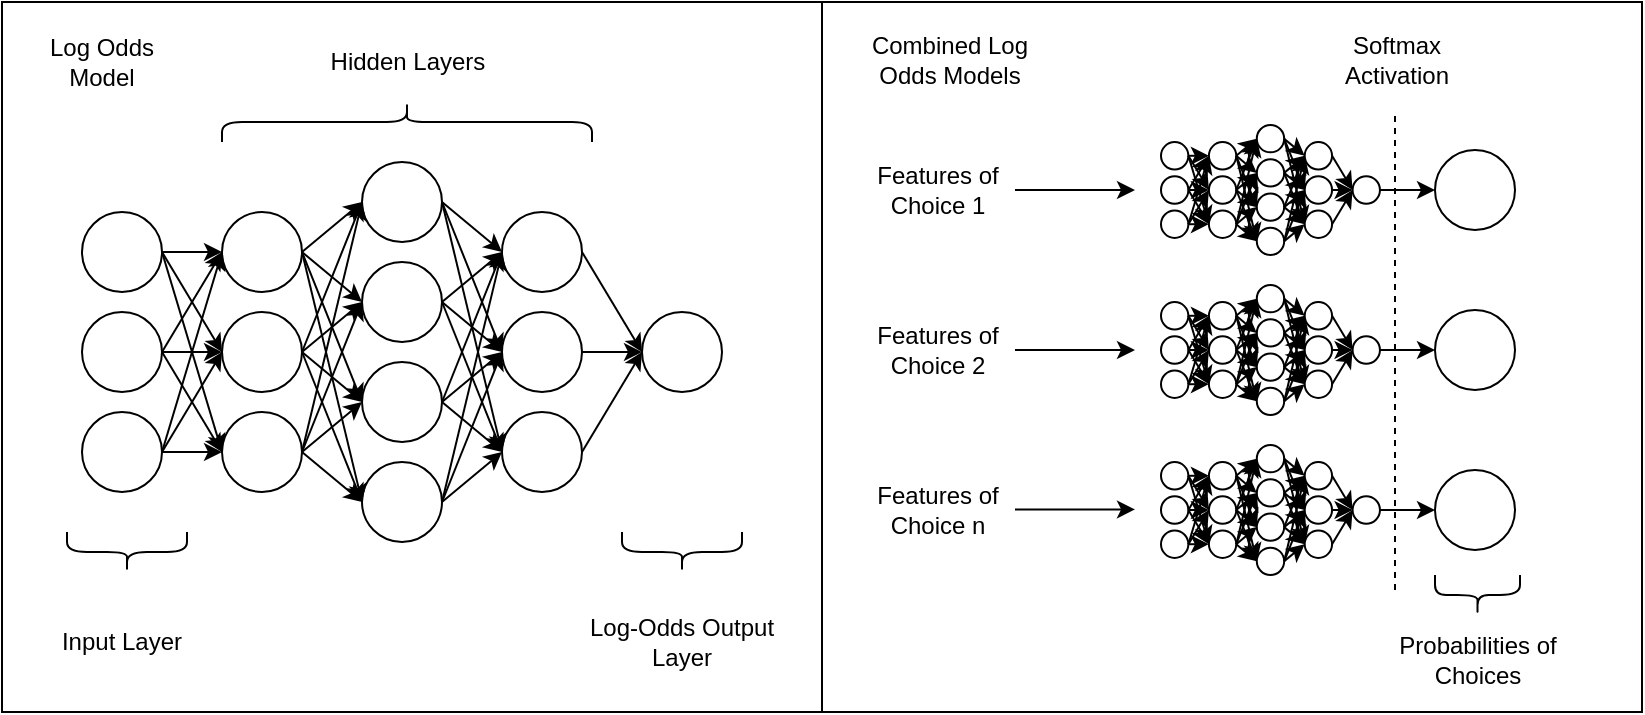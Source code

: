 <mxfile version="24.7.8">
  <diagram name="Page-1" id="6J8VFE3zgtzyVrTEK9vQ">
    <mxGraphModel dx="1060" dy="671" grid="1" gridSize="10" guides="1" tooltips="1" connect="1" arrows="1" fold="1" page="1" pageScale="1" pageWidth="850" pageHeight="1100" math="0" shadow="0">
      <root>
        <mxCell id="0" />
        <mxCell id="1" parent="0" />
        <mxCell id="VMh6JowCz2_6mpAM9rTz-265" value="" style="rounded=0;whiteSpace=wrap;html=1;fillColor=#FFFFFF;strokeColor=#000000;" vertex="1" parent="1">
          <mxGeometry x="450" y="465" width="410" height="355" as="geometry" />
        </mxCell>
        <mxCell id="VMh6JowCz2_6mpAM9rTz-92" value="" style="rounded=0;whiteSpace=wrap;html=1;fillColor=#FFFFFF;strokeColor=#000000;" vertex="1" parent="1">
          <mxGeometry x="40" y="465" width="410" height="355" as="geometry" />
        </mxCell>
        <mxCell id="VMh6JowCz2_6mpAM9rTz-34" value="" style="ellipse;whiteSpace=wrap;html=1;aspect=fixed;strokeColor=#000000;" vertex="1" parent="1">
          <mxGeometry x="360" y="620" width="40" height="40" as="geometry" />
        </mxCell>
        <mxCell id="VMh6JowCz2_6mpAM9rTz-35" value="" style="ellipse;whiteSpace=wrap;html=1;aspect=fixed;strokeColor=#000000;" vertex="1" parent="1">
          <mxGeometry x="290" y="570" width="40" height="40" as="geometry" />
        </mxCell>
        <mxCell id="VMh6JowCz2_6mpAM9rTz-36" value="" style="ellipse;whiteSpace=wrap;html=1;aspect=fixed;strokeColor=#000000;" vertex="1" parent="1">
          <mxGeometry x="290" y="620" width="40" height="40" as="geometry" />
        </mxCell>
        <mxCell id="VMh6JowCz2_6mpAM9rTz-37" value="" style="ellipse;whiteSpace=wrap;html=1;aspect=fixed;strokeColor=#000000;" vertex="1" parent="1">
          <mxGeometry x="290" y="670" width="40" height="40" as="geometry" />
        </mxCell>
        <mxCell id="VMh6JowCz2_6mpAM9rTz-38" value="" style="endArrow=classic;html=1;rounded=0;exitX=1;exitY=0.5;exitDx=0;exitDy=0;entryX=0;entryY=0.5;entryDx=0;entryDy=0;strokeColor=#000000;" edge="1" parent="1" source="VMh6JowCz2_6mpAM9rTz-35" target="VMh6JowCz2_6mpAM9rTz-34">
          <mxGeometry width="50" height="50" relative="1" as="geometry">
            <mxPoint x="410" y="490" as="sourcePoint" />
            <mxPoint x="460" y="440" as="targetPoint" />
          </mxGeometry>
        </mxCell>
        <mxCell id="VMh6JowCz2_6mpAM9rTz-39" value="" style="endArrow=classic;html=1;rounded=0;exitX=1;exitY=0.5;exitDx=0;exitDy=0;entryX=0;entryY=0.5;entryDx=0;entryDy=0;strokeColor=#000000;" edge="1" parent="1" source="VMh6JowCz2_6mpAM9rTz-36" target="VMh6JowCz2_6mpAM9rTz-34">
          <mxGeometry width="50" height="50" relative="1" as="geometry">
            <mxPoint x="320" y="600" as="sourcePoint" />
            <mxPoint x="340" y="650" as="targetPoint" />
          </mxGeometry>
        </mxCell>
        <mxCell id="VMh6JowCz2_6mpAM9rTz-40" value="" style="endArrow=classic;html=1;rounded=0;exitX=1;exitY=0.5;exitDx=0;exitDy=0;entryX=0;entryY=0.5;entryDx=0;entryDy=0;strokeColor=#000000;" edge="1" parent="1" source="VMh6JowCz2_6mpAM9rTz-37" target="VMh6JowCz2_6mpAM9rTz-34">
          <mxGeometry width="50" height="50" relative="1" as="geometry">
            <mxPoint x="320" y="600" as="sourcePoint" />
            <mxPoint x="340" y="650" as="targetPoint" />
          </mxGeometry>
        </mxCell>
        <mxCell id="VMh6JowCz2_6mpAM9rTz-41" value="" style="ellipse;whiteSpace=wrap;html=1;aspect=fixed;strokeColor=#000000;" vertex="1" parent="1">
          <mxGeometry x="220" y="545" width="40" height="40" as="geometry" />
        </mxCell>
        <mxCell id="VMh6JowCz2_6mpAM9rTz-42" value="" style="ellipse;whiteSpace=wrap;html=1;aspect=fixed;strokeColor=#000000;" vertex="1" parent="1">
          <mxGeometry x="220" y="595" width="40" height="40" as="geometry" />
        </mxCell>
        <mxCell id="VMh6JowCz2_6mpAM9rTz-43" value="" style="ellipse;whiteSpace=wrap;html=1;aspect=fixed;strokeColor=#000000;" vertex="1" parent="1">
          <mxGeometry x="220" y="645" width="40" height="40" as="geometry" />
        </mxCell>
        <mxCell id="VMh6JowCz2_6mpAM9rTz-44" value="" style="ellipse;whiteSpace=wrap;html=1;aspect=fixed;strokeColor=#000000;" vertex="1" parent="1">
          <mxGeometry x="220" y="695" width="40" height="40" as="geometry" />
        </mxCell>
        <mxCell id="VMh6JowCz2_6mpAM9rTz-45" value="" style="endArrow=classic;html=1;rounded=0;exitX=1;exitY=0.5;exitDx=0;exitDy=0;entryX=0;entryY=0.5;entryDx=0;entryDy=0;strokeColor=#000000;" edge="1" parent="1" source="VMh6JowCz2_6mpAM9rTz-41" target="VMh6JowCz2_6mpAM9rTz-35">
          <mxGeometry width="50" height="50" relative="1" as="geometry">
            <mxPoint x="410" y="490" as="sourcePoint" />
            <mxPoint x="460" y="440" as="targetPoint" />
          </mxGeometry>
        </mxCell>
        <mxCell id="VMh6JowCz2_6mpAM9rTz-46" value="" style="endArrow=classic;html=1;rounded=0;exitX=1;exitY=0.5;exitDx=0;exitDy=0;entryX=0;entryY=0.5;entryDx=0;entryDy=0;strokeColor=#000000;" edge="1" parent="1" source="VMh6JowCz2_6mpAM9rTz-42" target="VMh6JowCz2_6mpAM9rTz-35">
          <mxGeometry width="50" height="50" relative="1" as="geometry">
            <mxPoint x="270" y="575" as="sourcePoint" />
            <mxPoint x="280" y="600" as="targetPoint" />
          </mxGeometry>
        </mxCell>
        <mxCell id="VMh6JowCz2_6mpAM9rTz-47" value="" style="endArrow=classic;html=1;rounded=0;exitX=1;exitY=0.5;exitDx=0;exitDy=0;entryX=0;entryY=0.5;entryDx=0;entryDy=0;strokeColor=#000000;" edge="1" parent="1" source="VMh6JowCz2_6mpAM9rTz-43" target="VMh6JowCz2_6mpAM9rTz-35">
          <mxGeometry width="50" height="50" relative="1" as="geometry">
            <mxPoint x="270" y="625" as="sourcePoint" />
            <mxPoint x="280" y="600" as="targetPoint" />
          </mxGeometry>
        </mxCell>
        <mxCell id="VMh6JowCz2_6mpAM9rTz-48" value="" style="endArrow=classic;html=1;rounded=0;exitX=1;exitY=0.5;exitDx=0;exitDy=0;entryX=0;entryY=0.5;entryDx=0;entryDy=0;strokeColor=#000000;" edge="1" parent="1" source="VMh6JowCz2_6mpAM9rTz-44" target="VMh6JowCz2_6mpAM9rTz-35">
          <mxGeometry width="50" height="50" relative="1" as="geometry">
            <mxPoint x="270" y="675" as="sourcePoint" />
            <mxPoint x="280" y="600" as="targetPoint" />
          </mxGeometry>
        </mxCell>
        <mxCell id="VMh6JowCz2_6mpAM9rTz-49" value="" style="endArrow=classic;html=1;rounded=0;exitX=1;exitY=0.5;exitDx=0;exitDy=0;entryX=0;entryY=0.5;entryDx=0;entryDy=0;strokeColor=#000000;" edge="1" parent="1" source="VMh6JowCz2_6mpAM9rTz-41" target="VMh6JowCz2_6mpAM9rTz-36">
          <mxGeometry width="50" height="50" relative="1" as="geometry">
            <mxPoint x="280" y="685" as="sourcePoint" />
            <mxPoint x="290" y="610" as="targetPoint" />
          </mxGeometry>
        </mxCell>
        <mxCell id="VMh6JowCz2_6mpAM9rTz-50" value="" style="endArrow=classic;html=1;rounded=0;exitX=1;exitY=0.5;exitDx=0;exitDy=0;entryX=0;entryY=0.5;entryDx=0;entryDy=0;strokeColor=#000000;" edge="1" parent="1" source="VMh6JowCz2_6mpAM9rTz-41" target="VMh6JowCz2_6mpAM9rTz-37">
          <mxGeometry width="50" height="50" relative="1" as="geometry">
            <mxPoint x="270" y="575" as="sourcePoint" />
            <mxPoint x="280" y="650" as="targetPoint" />
          </mxGeometry>
        </mxCell>
        <mxCell id="VMh6JowCz2_6mpAM9rTz-51" value="" style="endArrow=classic;html=1;rounded=0;exitX=1;exitY=0.5;exitDx=0;exitDy=0;entryX=0;entryY=0.5;entryDx=0;entryDy=0;strokeColor=#000000;" edge="1" parent="1" source="VMh6JowCz2_6mpAM9rTz-42" target="VMh6JowCz2_6mpAM9rTz-36">
          <mxGeometry width="50" height="50" relative="1" as="geometry">
            <mxPoint x="270" y="575" as="sourcePoint" />
            <mxPoint x="280" y="700" as="targetPoint" />
          </mxGeometry>
        </mxCell>
        <mxCell id="VMh6JowCz2_6mpAM9rTz-52" value="" style="endArrow=classic;html=1;rounded=0;exitX=1;exitY=0.5;exitDx=0;exitDy=0;entryX=0;entryY=0.5;entryDx=0;entryDy=0;strokeColor=#000000;" edge="1" parent="1" source="VMh6JowCz2_6mpAM9rTz-42" target="VMh6JowCz2_6mpAM9rTz-37">
          <mxGeometry width="50" height="50" relative="1" as="geometry">
            <mxPoint x="270" y="625" as="sourcePoint" />
            <mxPoint x="280" y="650" as="targetPoint" />
          </mxGeometry>
        </mxCell>
        <mxCell id="VMh6JowCz2_6mpAM9rTz-53" value="" style="endArrow=classic;html=1;rounded=0;exitX=1;exitY=0.5;exitDx=0;exitDy=0;entryX=0;entryY=0.5;entryDx=0;entryDy=0;strokeColor=#000000;" edge="1" parent="1" source="VMh6JowCz2_6mpAM9rTz-43" target="VMh6JowCz2_6mpAM9rTz-36">
          <mxGeometry width="50" height="50" relative="1" as="geometry">
            <mxPoint x="270" y="625" as="sourcePoint" />
            <mxPoint x="280" y="700" as="targetPoint" />
          </mxGeometry>
        </mxCell>
        <mxCell id="VMh6JowCz2_6mpAM9rTz-54" value="" style="endArrow=classic;html=1;rounded=0;exitX=1;exitY=0.5;exitDx=0;exitDy=0;entryX=0;entryY=0.5;entryDx=0;entryDy=0;strokeColor=#000000;" edge="1" parent="1" source="VMh6JowCz2_6mpAM9rTz-43" target="VMh6JowCz2_6mpAM9rTz-37">
          <mxGeometry width="50" height="50" relative="1" as="geometry">
            <mxPoint x="270" y="675" as="sourcePoint" />
            <mxPoint x="280" y="650" as="targetPoint" />
          </mxGeometry>
        </mxCell>
        <mxCell id="VMh6JowCz2_6mpAM9rTz-55" value="" style="endArrow=classic;html=1;rounded=0;exitX=1;exitY=0.5;exitDx=0;exitDy=0;entryX=0;entryY=0.5;entryDx=0;entryDy=0;strokeColor=#000000;" edge="1" parent="1" source="VMh6JowCz2_6mpAM9rTz-44" target="VMh6JowCz2_6mpAM9rTz-37">
          <mxGeometry width="50" height="50" relative="1" as="geometry">
            <mxPoint x="270" y="675" as="sourcePoint" />
            <mxPoint x="280" y="700" as="targetPoint" />
          </mxGeometry>
        </mxCell>
        <mxCell id="VMh6JowCz2_6mpAM9rTz-56" value="" style="endArrow=classic;html=1;rounded=0;exitX=1;exitY=0.5;exitDx=0;exitDy=0;entryX=0;entryY=0.5;entryDx=0;entryDy=0;strokeColor=#000000;" edge="1" parent="1" source="VMh6JowCz2_6mpAM9rTz-44" target="VMh6JowCz2_6mpAM9rTz-36">
          <mxGeometry width="50" height="50" relative="1" as="geometry">
            <mxPoint x="270" y="725" as="sourcePoint" />
            <mxPoint x="280" y="700" as="targetPoint" />
          </mxGeometry>
        </mxCell>
        <mxCell id="VMh6JowCz2_6mpAM9rTz-57" value="" style="ellipse;whiteSpace=wrap;html=1;aspect=fixed;strokeColor=#000000;" vertex="1" parent="1">
          <mxGeometry x="150" y="570" width="40" height="40" as="geometry" />
        </mxCell>
        <mxCell id="VMh6JowCz2_6mpAM9rTz-58" value="" style="ellipse;whiteSpace=wrap;html=1;aspect=fixed;strokeColor=#000000;" vertex="1" parent="1">
          <mxGeometry x="150" y="620" width="40" height="40" as="geometry" />
        </mxCell>
        <mxCell id="VMh6JowCz2_6mpAM9rTz-59" value="" style="ellipse;whiteSpace=wrap;html=1;aspect=fixed;strokeColor=#000000;" vertex="1" parent="1">
          <mxGeometry x="150" y="670" width="40" height="40" as="geometry" />
        </mxCell>
        <mxCell id="VMh6JowCz2_6mpAM9rTz-60" value="" style="endArrow=classic;html=1;rounded=0;exitX=1;exitY=0.5;exitDx=0;exitDy=0;entryX=0;entryY=0.5;entryDx=0;entryDy=0;strokeColor=#000000;" edge="1" parent="1" source="VMh6JowCz2_6mpAM9rTz-57" target="VMh6JowCz2_6mpAM9rTz-41">
          <mxGeometry width="50" height="50" relative="1" as="geometry">
            <mxPoint x="260" y="650" as="sourcePoint" />
            <mxPoint x="310" y="600" as="targetPoint" />
          </mxGeometry>
        </mxCell>
        <mxCell id="VMh6JowCz2_6mpAM9rTz-61" value="" style="endArrow=classic;html=1;rounded=0;exitX=1;exitY=0.5;exitDx=0;exitDy=0;entryX=0;entryY=0.5;entryDx=0;entryDy=0;strokeColor=#000000;" edge="1" parent="1" source="VMh6JowCz2_6mpAM9rTz-57" target="VMh6JowCz2_6mpAM9rTz-42">
          <mxGeometry width="50" height="50" relative="1" as="geometry">
            <mxPoint x="200" y="600" as="sourcePoint" />
            <mxPoint x="230" y="575" as="targetPoint" />
          </mxGeometry>
        </mxCell>
        <mxCell id="VMh6JowCz2_6mpAM9rTz-62" value="" style="endArrow=classic;html=1;rounded=0;exitX=1;exitY=0.5;exitDx=0;exitDy=0;entryX=0;entryY=0.5;entryDx=0;entryDy=0;strokeColor=#000000;" edge="1" parent="1" source="VMh6JowCz2_6mpAM9rTz-57" target="VMh6JowCz2_6mpAM9rTz-43">
          <mxGeometry width="50" height="50" relative="1" as="geometry">
            <mxPoint x="200" y="600" as="sourcePoint" />
            <mxPoint x="230" y="625" as="targetPoint" />
          </mxGeometry>
        </mxCell>
        <mxCell id="VMh6JowCz2_6mpAM9rTz-63" value="" style="endArrow=classic;html=1;rounded=0;exitX=1;exitY=0.5;exitDx=0;exitDy=0;entryX=0;entryY=0.5;entryDx=0;entryDy=0;strokeColor=#000000;" edge="1" parent="1" source="VMh6JowCz2_6mpAM9rTz-57" target="VMh6JowCz2_6mpAM9rTz-44">
          <mxGeometry width="50" height="50" relative="1" as="geometry">
            <mxPoint x="200" y="600" as="sourcePoint" />
            <mxPoint x="230" y="675" as="targetPoint" />
          </mxGeometry>
        </mxCell>
        <mxCell id="VMh6JowCz2_6mpAM9rTz-64" value="" style="endArrow=classic;html=1;rounded=0;exitX=1;exitY=0.5;exitDx=0;exitDy=0;entryX=0;entryY=0.5;entryDx=0;entryDy=0;strokeColor=#000000;" edge="1" parent="1" source="VMh6JowCz2_6mpAM9rTz-58" target="VMh6JowCz2_6mpAM9rTz-41">
          <mxGeometry width="50" height="50" relative="1" as="geometry">
            <mxPoint x="200" y="600" as="sourcePoint" />
            <mxPoint x="230" y="725" as="targetPoint" />
          </mxGeometry>
        </mxCell>
        <mxCell id="VMh6JowCz2_6mpAM9rTz-65" value="" style="endArrow=classic;html=1;rounded=0;exitX=1;exitY=0.5;exitDx=0;exitDy=0;entryX=0;entryY=0.5;entryDx=0;entryDy=0;strokeColor=#000000;" edge="1" parent="1" source="VMh6JowCz2_6mpAM9rTz-58" target="VMh6JowCz2_6mpAM9rTz-42">
          <mxGeometry width="50" height="50" relative="1" as="geometry">
            <mxPoint x="200" y="650" as="sourcePoint" />
            <mxPoint x="230" y="575" as="targetPoint" />
          </mxGeometry>
        </mxCell>
        <mxCell id="VMh6JowCz2_6mpAM9rTz-66" value="" style="endArrow=classic;html=1;rounded=0;exitX=1;exitY=0.5;exitDx=0;exitDy=0;entryX=0;entryY=0.5;entryDx=0;entryDy=0;strokeColor=#000000;" edge="1" parent="1" source="VMh6JowCz2_6mpAM9rTz-58" target="VMh6JowCz2_6mpAM9rTz-43">
          <mxGeometry width="50" height="50" relative="1" as="geometry">
            <mxPoint x="200" y="650" as="sourcePoint" />
            <mxPoint x="230" y="625" as="targetPoint" />
          </mxGeometry>
        </mxCell>
        <mxCell id="VMh6JowCz2_6mpAM9rTz-67" value="" style="endArrow=classic;html=1;rounded=0;exitX=1;exitY=0.5;exitDx=0;exitDy=0;entryX=0;entryY=0.5;entryDx=0;entryDy=0;strokeColor=#000000;" edge="1" parent="1" source="VMh6JowCz2_6mpAM9rTz-58" target="VMh6JowCz2_6mpAM9rTz-44">
          <mxGeometry width="50" height="50" relative="1" as="geometry">
            <mxPoint x="200" y="650" as="sourcePoint" />
            <mxPoint x="230" y="675" as="targetPoint" />
          </mxGeometry>
        </mxCell>
        <mxCell id="VMh6JowCz2_6mpAM9rTz-68" value="" style="endArrow=classic;html=1;rounded=0;exitX=1;exitY=0.5;exitDx=0;exitDy=0;entryX=0;entryY=0.5;entryDx=0;entryDy=0;strokeColor=#000000;" edge="1" parent="1" source="VMh6JowCz2_6mpAM9rTz-59" target="VMh6JowCz2_6mpAM9rTz-44">
          <mxGeometry width="50" height="50" relative="1" as="geometry">
            <mxPoint x="200" y="650" as="sourcePoint" />
            <mxPoint x="230" y="725" as="targetPoint" />
          </mxGeometry>
        </mxCell>
        <mxCell id="VMh6JowCz2_6mpAM9rTz-69" value="" style="endArrow=classic;html=1;rounded=0;exitX=1;exitY=0.5;exitDx=0;exitDy=0;entryX=0;entryY=0.5;entryDx=0;entryDy=0;strokeColor=#000000;" edge="1" parent="1" source="VMh6JowCz2_6mpAM9rTz-59" target="VMh6JowCz2_6mpAM9rTz-43">
          <mxGeometry width="50" height="50" relative="1" as="geometry">
            <mxPoint x="200" y="700" as="sourcePoint" />
            <mxPoint x="230" y="725" as="targetPoint" />
          </mxGeometry>
        </mxCell>
        <mxCell id="VMh6JowCz2_6mpAM9rTz-70" value="" style="endArrow=classic;html=1;rounded=0;exitX=1;exitY=0.5;exitDx=0;exitDy=0;entryX=0;entryY=0.5;entryDx=0;entryDy=0;strokeColor=#000000;" edge="1" parent="1" source="VMh6JowCz2_6mpAM9rTz-59" target="VMh6JowCz2_6mpAM9rTz-42">
          <mxGeometry width="50" height="50" relative="1" as="geometry">
            <mxPoint x="200" y="700" as="sourcePoint" />
            <mxPoint x="230" y="675" as="targetPoint" />
          </mxGeometry>
        </mxCell>
        <mxCell id="VMh6JowCz2_6mpAM9rTz-71" value="" style="endArrow=classic;html=1;rounded=0;exitX=1;exitY=0.5;exitDx=0;exitDy=0;entryX=0;entryY=0.5;entryDx=0;entryDy=0;strokeColor=#000000;" edge="1" parent="1" source="VMh6JowCz2_6mpAM9rTz-59" target="VMh6JowCz2_6mpAM9rTz-41">
          <mxGeometry width="50" height="50" relative="1" as="geometry">
            <mxPoint x="200" y="700" as="sourcePoint" />
            <mxPoint x="230" y="625" as="targetPoint" />
          </mxGeometry>
        </mxCell>
        <mxCell id="VMh6JowCz2_6mpAM9rTz-72" value="" style="ellipse;whiteSpace=wrap;html=1;aspect=fixed;strokeColor=#000000;" vertex="1" parent="1">
          <mxGeometry x="80" y="570" width="40" height="40" as="geometry" />
        </mxCell>
        <mxCell id="VMh6JowCz2_6mpAM9rTz-73" value="" style="ellipse;whiteSpace=wrap;html=1;aspect=fixed;strokeColor=#000000;" vertex="1" parent="1">
          <mxGeometry x="80" y="620" width="40" height="40" as="geometry" />
        </mxCell>
        <mxCell id="VMh6JowCz2_6mpAM9rTz-74" value="" style="ellipse;whiteSpace=wrap;html=1;aspect=fixed;strokeColor=#000000;" vertex="1" parent="1">
          <mxGeometry x="80" y="670" width="40" height="40" as="geometry" />
        </mxCell>
        <mxCell id="VMh6JowCz2_6mpAM9rTz-75" value="" style="endArrow=classic;html=1;rounded=0;exitX=1;exitY=0.5;exitDx=0;exitDy=0;entryX=0;entryY=0.5;entryDx=0;entryDy=0;strokeColor=#000000;" edge="1" parent="1" source="VMh6JowCz2_6mpAM9rTz-72" target="VMh6JowCz2_6mpAM9rTz-57">
          <mxGeometry width="50" height="50" relative="1" as="geometry">
            <mxPoint x="180" y="650" as="sourcePoint" />
            <mxPoint x="230" y="600" as="targetPoint" />
          </mxGeometry>
        </mxCell>
        <mxCell id="VMh6JowCz2_6mpAM9rTz-76" value="" style="endArrow=classic;html=1;rounded=0;exitX=1;exitY=0.5;exitDx=0;exitDy=0;entryX=0;entryY=0.5;entryDx=0;entryDy=0;strokeColor=#000000;" edge="1" parent="1" source="VMh6JowCz2_6mpAM9rTz-72" target="VMh6JowCz2_6mpAM9rTz-58">
          <mxGeometry width="50" height="50" relative="1" as="geometry">
            <mxPoint x="130" y="600" as="sourcePoint" />
            <mxPoint x="160" y="600" as="targetPoint" />
          </mxGeometry>
        </mxCell>
        <mxCell id="VMh6JowCz2_6mpAM9rTz-77" value="" style="endArrow=classic;html=1;rounded=0;exitX=1;exitY=0.5;exitDx=0;exitDy=0;entryX=0;entryY=0.5;entryDx=0;entryDy=0;strokeColor=#000000;" edge="1" parent="1" source="VMh6JowCz2_6mpAM9rTz-72" target="VMh6JowCz2_6mpAM9rTz-59">
          <mxGeometry width="50" height="50" relative="1" as="geometry">
            <mxPoint x="130" y="600" as="sourcePoint" />
            <mxPoint x="160" y="650" as="targetPoint" />
          </mxGeometry>
        </mxCell>
        <mxCell id="VMh6JowCz2_6mpAM9rTz-78" value="" style="endArrow=classic;html=1;rounded=0;exitX=1;exitY=0.5;exitDx=0;exitDy=0;entryX=0;entryY=0.5;entryDx=0;entryDy=0;strokeColor=#000000;" edge="1" parent="1" source="VMh6JowCz2_6mpAM9rTz-73" target="VMh6JowCz2_6mpAM9rTz-58">
          <mxGeometry width="50" height="50" relative="1" as="geometry">
            <mxPoint x="130" y="600" as="sourcePoint" />
            <mxPoint x="160" y="700" as="targetPoint" />
          </mxGeometry>
        </mxCell>
        <mxCell id="VMh6JowCz2_6mpAM9rTz-79" value="" style="endArrow=classic;html=1;rounded=0;exitX=1;exitY=0.5;exitDx=0;exitDy=0;entryX=0;entryY=0.5;entryDx=0;entryDy=0;strokeColor=#000000;" edge="1" parent="1" source="VMh6JowCz2_6mpAM9rTz-73" target="VMh6JowCz2_6mpAM9rTz-57">
          <mxGeometry width="50" height="50" relative="1" as="geometry">
            <mxPoint x="130" y="650" as="sourcePoint" />
            <mxPoint x="160" y="650" as="targetPoint" />
          </mxGeometry>
        </mxCell>
        <mxCell id="VMh6JowCz2_6mpAM9rTz-80" value="" style="endArrow=classic;html=1;rounded=0;exitX=1;exitY=0.5;exitDx=0;exitDy=0;entryX=0;entryY=0.5;entryDx=0;entryDy=0;strokeColor=#000000;" edge="1" parent="1" source="VMh6JowCz2_6mpAM9rTz-73" target="VMh6JowCz2_6mpAM9rTz-59">
          <mxGeometry width="50" height="50" relative="1" as="geometry">
            <mxPoint x="130" y="650" as="sourcePoint" />
            <mxPoint x="160" y="600" as="targetPoint" />
          </mxGeometry>
        </mxCell>
        <mxCell id="VMh6JowCz2_6mpAM9rTz-81" value="" style="endArrow=classic;html=1;rounded=0;exitX=1;exitY=0.5;exitDx=0;exitDy=0;entryX=0;entryY=0.5;entryDx=0;entryDy=0;strokeColor=#000000;" edge="1" parent="1" source="VMh6JowCz2_6mpAM9rTz-74" target="VMh6JowCz2_6mpAM9rTz-59">
          <mxGeometry width="50" height="50" relative="1" as="geometry">
            <mxPoint x="130" y="650" as="sourcePoint" />
            <mxPoint x="160" y="700" as="targetPoint" />
          </mxGeometry>
        </mxCell>
        <mxCell id="VMh6JowCz2_6mpAM9rTz-82" value="" style="endArrow=classic;html=1;rounded=0;exitX=1;exitY=0.5;exitDx=0;exitDy=0;entryX=0;entryY=0.5;entryDx=0;entryDy=0;strokeColor=#000000;" edge="1" parent="1" source="VMh6JowCz2_6mpAM9rTz-74" target="VMh6JowCz2_6mpAM9rTz-58">
          <mxGeometry width="50" height="50" relative="1" as="geometry">
            <mxPoint x="130" y="700" as="sourcePoint" />
            <mxPoint x="160" y="700" as="targetPoint" />
          </mxGeometry>
        </mxCell>
        <mxCell id="VMh6JowCz2_6mpAM9rTz-83" value="" style="endArrow=classic;html=1;rounded=0;exitX=1;exitY=0.5;exitDx=0;exitDy=0;entryX=0;entryY=0.5;entryDx=0;entryDy=0;strokeColor=#000000;" edge="1" parent="1" source="VMh6JowCz2_6mpAM9rTz-74" target="VMh6JowCz2_6mpAM9rTz-57">
          <mxGeometry width="50" height="50" relative="1" as="geometry">
            <mxPoint x="130" y="700" as="sourcePoint" />
            <mxPoint x="160" y="650" as="targetPoint" />
          </mxGeometry>
        </mxCell>
        <mxCell id="VMh6JowCz2_6mpAM9rTz-84" value="" style="shape=curlyBracket;whiteSpace=wrap;html=1;rounded=1;flipH=1;labelPosition=right;verticalLabelPosition=middle;align=left;verticalAlign=middle;rotation=-90;strokeColor=#000000;" vertex="1" parent="1">
          <mxGeometry x="232.5" y="432.5" width="20" height="185" as="geometry" />
        </mxCell>
        <mxCell id="VMh6JowCz2_6mpAM9rTz-85" value="Hidden Layers" style="text;html=1;align=center;verticalAlign=middle;whiteSpace=wrap;rounded=0;strokeColor=none;fontColor=#000000;" vertex="1" parent="1">
          <mxGeometry x="183.75" y="480" width="117.5" height="30" as="geometry" />
        </mxCell>
        <mxCell id="VMh6JowCz2_6mpAM9rTz-87" value="" style="shape=curlyBracket;whiteSpace=wrap;html=1;rounded=1;flipH=1;labelPosition=right;verticalLabelPosition=middle;align=left;verticalAlign=middle;rotation=90;strokeColor=#000000;" vertex="1" parent="1">
          <mxGeometry x="92.5" y="710" width="20" height="60" as="geometry" />
        </mxCell>
        <mxCell id="VMh6JowCz2_6mpAM9rTz-88" value="Input Layer" style="text;html=1;align=center;verticalAlign=middle;whiteSpace=wrap;rounded=0;strokeColor=none;fontColor=#000000;" vertex="1" parent="1">
          <mxGeometry x="41.25" y="770" width="117.5" height="30" as="geometry" />
        </mxCell>
        <mxCell id="VMh6JowCz2_6mpAM9rTz-89" value="Log-Odds Output&lt;div&gt;Layer&lt;/div&gt;" style="text;html=1;align=center;verticalAlign=middle;whiteSpace=wrap;rounded=0;strokeColor=none;fontColor=#000000;" vertex="1" parent="1">
          <mxGeometry x="321.25" y="770" width="117.5" height="30" as="geometry" />
        </mxCell>
        <mxCell id="VMh6JowCz2_6mpAM9rTz-90" value="" style="shape=curlyBracket;whiteSpace=wrap;html=1;rounded=1;flipH=1;labelPosition=right;verticalLabelPosition=middle;align=left;verticalAlign=middle;rotation=90;strokeColor=#000000;" vertex="1" parent="1">
          <mxGeometry x="370" y="710" width="20" height="60" as="geometry" />
        </mxCell>
        <mxCell id="VMh6JowCz2_6mpAM9rTz-93" value="Log Odds&lt;div&gt;Model&lt;/div&gt;" style="text;html=1;align=center;verticalAlign=middle;whiteSpace=wrap;rounded=0;strokeColor=none;fontColor=#000000;" vertex="1" parent="1">
          <mxGeometry x="50" y="475" width="80" height="40" as="geometry" />
        </mxCell>
        <mxCell id="VMh6JowCz2_6mpAM9rTz-95" value="" style="ellipse;whiteSpace=wrap;html=1;aspect=fixed;strokeColor=#000000;" vertex="1" parent="1">
          <mxGeometry x="756.5" y="539" width="40" height="40" as="geometry" />
        </mxCell>
        <mxCell id="VMh6JowCz2_6mpAM9rTz-96" value="" style="ellipse;whiteSpace=wrap;html=1;aspect=fixed;strokeColor=#000000;" vertex="1" parent="1">
          <mxGeometry x="756.5" y="619" width="40" height="40" as="geometry" />
        </mxCell>
        <mxCell id="VMh6JowCz2_6mpAM9rTz-97" value="" style="ellipse;whiteSpace=wrap;html=1;aspect=fixed;strokeColor=#000000;" vertex="1" parent="1">
          <mxGeometry x="756.5" y="699" width="40" height="40" as="geometry" />
        </mxCell>
        <mxCell id="VMh6JowCz2_6mpAM9rTz-148" value="" style="group;strokeColor=none;" vertex="1" connectable="0" parent="1">
          <mxGeometry x="619.5" y="526.5" width="109.48" height="65" as="geometry" />
        </mxCell>
        <mxCell id="VMh6JowCz2_6mpAM9rTz-98" value="" style="ellipse;whiteSpace=wrap;html=1;aspect=fixed;strokeColor=#000000;" vertex="1" parent="VMh6JowCz2_6mpAM9rTz-148">
          <mxGeometry x="95.795" y="25.658" width="13.684" height="13.684" as="geometry" />
        </mxCell>
        <mxCell id="VMh6JowCz2_6mpAM9rTz-99" value="" style="ellipse;whiteSpace=wrap;html=1;aspect=fixed;strokeColor=#000000;" vertex="1" parent="VMh6JowCz2_6mpAM9rTz-148">
          <mxGeometry x="71.846" y="8.553" width="13.684" height="13.684" as="geometry" />
        </mxCell>
        <mxCell id="VMh6JowCz2_6mpAM9rTz-100" value="" style="ellipse;whiteSpace=wrap;html=1;aspect=fixed;strokeColor=#000000;" vertex="1" parent="VMh6JowCz2_6mpAM9rTz-148">
          <mxGeometry x="71.846" y="25.658" width="13.684" height="13.684" as="geometry" />
        </mxCell>
        <mxCell id="VMh6JowCz2_6mpAM9rTz-101" value="" style="ellipse;whiteSpace=wrap;html=1;aspect=fixed;strokeColor=#000000;" vertex="1" parent="VMh6JowCz2_6mpAM9rTz-148">
          <mxGeometry x="71.846" y="42.763" width="13.684" height="13.684" as="geometry" />
        </mxCell>
        <mxCell id="VMh6JowCz2_6mpAM9rTz-102" value="" style="endArrow=classic;html=1;rounded=0;exitX=1;exitY=0.5;exitDx=0;exitDy=0;entryX=0;entryY=0.5;entryDx=0;entryDy=0;strokeColor=#000000;" edge="1" parent="VMh6JowCz2_6mpAM9rTz-148" source="VMh6JowCz2_6mpAM9rTz-99" target="VMh6JowCz2_6mpAM9rTz-98">
          <mxGeometry width="50" height="50" relative="1" as="geometry">
            <mxPoint x="112.901" y="-18.816" as="sourcePoint" />
            <mxPoint x="130.007" y="-35.921" as="targetPoint" />
          </mxGeometry>
        </mxCell>
        <mxCell id="VMh6JowCz2_6mpAM9rTz-103" value="" style="endArrow=classic;html=1;rounded=0;exitX=1;exitY=0.5;exitDx=0;exitDy=0;entryX=0;entryY=0.5;entryDx=0;entryDy=0;strokeColor=#000000;" edge="1" parent="VMh6JowCz2_6mpAM9rTz-148" source="VMh6JowCz2_6mpAM9rTz-100" target="VMh6JowCz2_6mpAM9rTz-98">
          <mxGeometry width="50" height="50" relative="1" as="geometry">
            <mxPoint x="82.11" y="18.816" as="sourcePoint" />
            <mxPoint x="88.953" y="35.921" as="targetPoint" />
          </mxGeometry>
        </mxCell>
        <mxCell id="VMh6JowCz2_6mpAM9rTz-104" value="" style="endArrow=classic;html=1;rounded=0;exitX=1;exitY=0.5;exitDx=0;exitDy=0;entryX=0;entryY=0.5;entryDx=0;entryDy=0;strokeColor=#000000;" edge="1" parent="VMh6JowCz2_6mpAM9rTz-148" source="VMh6JowCz2_6mpAM9rTz-101" target="VMh6JowCz2_6mpAM9rTz-98">
          <mxGeometry width="50" height="50" relative="1" as="geometry">
            <mxPoint x="82.11" y="18.816" as="sourcePoint" />
            <mxPoint x="88.953" y="35.921" as="targetPoint" />
          </mxGeometry>
        </mxCell>
        <mxCell id="VMh6JowCz2_6mpAM9rTz-105" value="" style="ellipse;whiteSpace=wrap;html=1;aspect=fixed;strokeColor=#000000;" vertex="1" parent="VMh6JowCz2_6mpAM9rTz-148">
          <mxGeometry x="47.897" width="13.684" height="13.684" as="geometry" />
        </mxCell>
        <mxCell id="VMh6JowCz2_6mpAM9rTz-106" value="" style="ellipse;whiteSpace=wrap;html=1;aspect=fixed;strokeColor=#000000;" vertex="1" parent="VMh6JowCz2_6mpAM9rTz-148">
          <mxGeometry x="47.897" y="17.105" width="13.684" height="13.684" as="geometry" />
        </mxCell>
        <mxCell id="VMh6JowCz2_6mpAM9rTz-107" value="" style="ellipse;whiteSpace=wrap;html=1;aspect=fixed;strokeColor=#000000;" vertex="1" parent="VMh6JowCz2_6mpAM9rTz-148">
          <mxGeometry x="47.897" y="34.211" width="13.684" height="13.684" as="geometry" />
        </mxCell>
        <mxCell id="VMh6JowCz2_6mpAM9rTz-108" value="" style="ellipse;whiteSpace=wrap;html=1;aspect=fixed;strokeColor=#000000;" vertex="1" parent="VMh6JowCz2_6mpAM9rTz-148">
          <mxGeometry x="47.897" y="51.316" width="13.684" height="13.684" as="geometry" />
        </mxCell>
        <mxCell id="VMh6JowCz2_6mpAM9rTz-109" value="" style="endArrow=classic;html=1;rounded=0;exitX=1;exitY=0.5;exitDx=0;exitDy=0;entryX=0;entryY=0.5;entryDx=0;entryDy=0;strokeColor=#000000;" edge="1" parent="VMh6JowCz2_6mpAM9rTz-148" source="VMh6JowCz2_6mpAM9rTz-105" target="VMh6JowCz2_6mpAM9rTz-99">
          <mxGeometry width="50" height="50" relative="1" as="geometry">
            <mxPoint x="112.901" y="-18.816" as="sourcePoint" />
            <mxPoint x="130.007" y="-35.921" as="targetPoint" />
          </mxGeometry>
        </mxCell>
        <mxCell id="VMh6JowCz2_6mpAM9rTz-110" value="" style="endArrow=classic;html=1;rounded=0;exitX=1;exitY=0.5;exitDx=0;exitDy=0;entryX=0;entryY=0.5;entryDx=0;entryDy=0;strokeColor=#000000;" edge="1" parent="VMh6JowCz2_6mpAM9rTz-148" source="VMh6JowCz2_6mpAM9rTz-106" target="VMh6JowCz2_6mpAM9rTz-99">
          <mxGeometry width="50" height="50" relative="1" as="geometry">
            <mxPoint x="65.004" y="10.263" as="sourcePoint" />
            <mxPoint x="68.425" y="18.816" as="targetPoint" />
          </mxGeometry>
        </mxCell>
        <mxCell id="VMh6JowCz2_6mpAM9rTz-111" value="" style="endArrow=classic;html=1;rounded=0;exitX=1;exitY=0.5;exitDx=0;exitDy=0;entryX=0;entryY=0.5;entryDx=0;entryDy=0;strokeColor=#000000;" edge="1" parent="VMh6JowCz2_6mpAM9rTz-148" source="VMh6JowCz2_6mpAM9rTz-107" target="VMh6JowCz2_6mpAM9rTz-99">
          <mxGeometry width="50" height="50" relative="1" as="geometry">
            <mxPoint x="65.004" y="27.368" as="sourcePoint" />
            <mxPoint x="68.425" y="18.816" as="targetPoint" />
          </mxGeometry>
        </mxCell>
        <mxCell id="VMh6JowCz2_6mpAM9rTz-112" value="" style="endArrow=classic;html=1;rounded=0;exitX=1;exitY=0.5;exitDx=0;exitDy=0;entryX=0;entryY=0.5;entryDx=0;entryDy=0;strokeColor=#000000;" edge="1" parent="VMh6JowCz2_6mpAM9rTz-148" source="VMh6JowCz2_6mpAM9rTz-108" target="VMh6JowCz2_6mpAM9rTz-99">
          <mxGeometry width="50" height="50" relative="1" as="geometry">
            <mxPoint x="65.004" y="44.474" as="sourcePoint" />
            <mxPoint x="68.425" y="18.816" as="targetPoint" />
          </mxGeometry>
        </mxCell>
        <mxCell id="VMh6JowCz2_6mpAM9rTz-113" value="" style="endArrow=classic;html=1;rounded=0;exitX=1;exitY=0.5;exitDx=0;exitDy=0;entryX=0;entryY=0.5;entryDx=0;entryDy=0;strokeColor=#000000;" edge="1" parent="VMh6JowCz2_6mpAM9rTz-148" source="VMh6JowCz2_6mpAM9rTz-105" target="VMh6JowCz2_6mpAM9rTz-100">
          <mxGeometry width="50" height="50" relative="1" as="geometry">
            <mxPoint x="68.425" y="47.895" as="sourcePoint" />
            <mxPoint x="71.846" y="22.237" as="targetPoint" />
          </mxGeometry>
        </mxCell>
        <mxCell id="VMh6JowCz2_6mpAM9rTz-114" value="" style="endArrow=classic;html=1;rounded=0;exitX=1;exitY=0.5;exitDx=0;exitDy=0;entryX=0;entryY=0.5;entryDx=0;entryDy=0;strokeColor=#000000;" edge="1" parent="VMh6JowCz2_6mpAM9rTz-148" source="VMh6JowCz2_6mpAM9rTz-105" target="VMh6JowCz2_6mpAM9rTz-101">
          <mxGeometry width="50" height="50" relative="1" as="geometry">
            <mxPoint x="65.004" y="10.263" as="sourcePoint" />
            <mxPoint x="68.425" y="35.921" as="targetPoint" />
          </mxGeometry>
        </mxCell>
        <mxCell id="VMh6JowCz2_6mpAM9rTz-115" value="" style="endArrow=classic;html=1;rounded=0;exitX=1;exitY=0.5;exitDx=0;exitDy=0;entryX=0;entryY=0.5;entryDx=0;entryDy=0;strokeColor=#000000;" edge="1" parent="VMh6JowCz2_6mpAM9rTz-148" source="VMh6JowCz2_6mpAM9rTz-106" target="VMh6JowCz2_6mpAM9rTz-100">
          <mxGeometry width="50" height="50" relative="1" as="geometry">
            <mxPoint x="65.004" y="10.263" as="sourcePoint" />
            <mxPoint x="68.425" y="53.026" as="targetPoint" />
          </mxGeometry>
        </mxCell>
        <mxCell id="VMh6JowCz2_6mpAM9rTz-116" value="" style="endArrow=classic;html=1;rounded=0;exitX=1;exitY=0.5;exitDx=0;exitDy=0;entryX=0;entryY=0.5;entryDx=0;entryDy=0;strokeColor=#000000;" edge="1" parent="VMh6JowCz2_6mpAM9rTz-148" source="VMh6JowCz2_6mpAM9rTz-106" target="VMh6JowCz2_6mpAM9rTz-101">
          <mxGeometry width="50" height="50" relative="1" as="geometry">
            <mxPoint x="65.004" y="27.368" as="sourcePoint" />
            <mxPoint x="68.425" y="35.921" as="targetPoint" />
          </mxGeometry>
        </mxCell>
        <mxCell id="VMh6JowCz2_6mpAM9rTz-117" value="" style="endArrow=classic;html=1;rounded=0;exitX=1;exitY=0.5;exitDx=0;exitDy=0;entryX=0;entryY=0.5;entryDx=0;entryDy=0;strokeColor=#000000;" edge="1" parent="VMh6JowCz2_6mpAM9rTz-148" source="VMh6JowCz2_6mpAM9rTz-107" target="VMh6JowCz2_6mpAM9rTz-100">
          <mxGeometry width="50" height="50" relative="1" as="geometry">
            <mxPoint x="65.004" y="27.368" as="sourcePoint" />
            <mxPoint x="68.425" y="53.026" as="targetPoint" />
          </mxGeometry>
        </mxCell>
        <mxCell id="VMh6JowCz2_6mpAM9rTz-118" value="" style="endArrow=classic;html=1;rounded=0;exitX=1;exitY=0.5;exitDx=0;exitDy=0;entryX=0;entryY=0.5;entryDx=0;entryDy=0;strokeColor=#000000;" edge="1" parent="VMh6JowCz2_6mpAM9rTz-148" source="VMh6JowCz2_6mpAM9rTz-107" target="VMh6JowCz2_6mpAM9rTz-101">
          <mxGeometry width="50" height="50" relative="1" as="geometry">
            <mxPoint x="65.004" y="44.474" as="sourcePoint" />
            <mxPoint x="68.425" y="35.921" as="targetPoint" />
          </mxGeometry>
        </mxCell>
        <mxCell id="VMh6JowCz2_6mpAM9rTz-119" value="" style="endArrow=classic;html=1;rounded=0;exitX=1;exitY=0.5;exitDx=0;exitDy=0;entryX=0;entryY=0.5;entryDx=0;entryDy=0;strokeColor=#000000;" edge="1" parent="VMh6JowCz2_6mpAM9rTz-148" source="VMh6JowCz2_6mpAM9rTz-108" target="VMh6JowCz2_6mpAM9rTz-101">
          <mxGeometry width="50" height="50" relative="1" as="geometry">
            <mxPoint x="65.004" y="44.474" as="sourcePoint" />
            <mxPoint x="68.425" y="53.026" as="targetPoint" />
          </mxGeometry>
        </mxCell>
        <mxCell id="VMh6JowCz2_6mpAM9rTz-120" value="" style="endArrow=classic;html=1;rounded=0;exitX=1;exitY=0.5;exitDx=0;exitDy=0;entryX=0;entryY=0.5;entryDx=0;entryDy=0;strokeColor=#000000;" edge="1" parent="VMh6JowCz2_6mpAM9rTz-148" source="VMh6JowCz2_6mpAM9rTz-108" target="VMh6JowCz2_6mpAM9rTz-100">
          <mxGeometry width="50" height="50" relative="1" as="geometry">
            <mxPoint x="65.004" y="61.579" as="sourcePoint" />
            <mxPoint x="68.425" y="53.026" as="targetPoint" />
          </mxGeometry>
        </mxCell>
        <mxCell id="VMh6JowCz2_6mpAM9rTz-121" value="" style="ellipse;whiteSpace=wrap;html=1;aspect=fixed;strokeColor=#000000;" vertex="1" parent="VMh6JowCz2_6mpAM9rTz-148">
          <mxGeometry x="23.949" y="8.553" width="13.684" height="13.684" as="geometry" />
        </mxCell>
        <mxCell id="VMh6JowCz2_6mpAM9rTz-122" value="" style="ellipse;whiteSpace=wrap;html=1;aspect=fixed;strokeColor=#000000;" vertex="1" parent="VMh6JowCz2_6mpAM9rTz-148">
          <mxGeometry x="23.949" y="25.658" width="13.684" height="13.684" as="geometry" />
        </mxCell>
        <mxCell id="VMh6JowCz2_6mpAM9rTz-123" value="" style="ellipse;whiteSpace=wrap;html=1;aspect=fixed;strokeColor=#000000;" vertex="1" parent="VMh6JowCz2_6mpAM9rTz-148">
          <mxGeometry x="23.949" y="42.763" width="13.684" height="13.684" as="geometry" />
        </mxCell>
        <mxCell id="VMh6JowCz2_6mpAM9rTz-124" value="" style="endArrow=classic;html=1;rounded=0;exitX=1;exitY=0.5;exitDx=0;exitDy=0;entryX=0;entryY=0.5;entryDx=0;entryDy=0;strokeColor=#000000;" edge="1" parent="VMh6JowCz2_6mpAM9rTz-148" source="VMh6JowCz2_6mpAM9rTz-121" target="VMh6JowCz2_6mpAM9rTz-105">
          <mxGeometry width="50" height="50" relative="1" as="geometry">
            <mxPoint x="61.582" y="35.921" as="sourcePoint" />
            <mxPoint x="78.689" y="18.816" as="targetPoint" />
          </mxGeometry>
        </mxCell>
        <mxCell id="VMh6JowCz2_6mpAM9rTz-125" value="" style="endArrow=classic;html=1;rounded=0;exitX=1;exitY=0.5;exitDx=0;exitDy=0;entryX=0;entryY=0.5;entryDx=0;entryDy=0;strokeColor=#000000;" edge="1" parent="VMh6JowCz2_6mpAM9rTz-148" source="VMh6JowCz2_6mpAM9rTz-121" target="VMh6JowCz2_6mpAM9rTz-106">
          <mxGeometry width="50" height="50" relative="1" as="geometry">
            <mxPoint x="41.055" y="18.816" as="sourcePoint" />
            <mxPoint x="51.319" y="10.263" as="targetPoint" />
          </mxGeometry>
        </mxCell>
        <mxCell id="VMh6JowCz2_6mpAM9rTz-126" value="" style="endArrow=classic;html=1;rounded=0;exitX=1;exitY=0.5;exitDx=0;exitDy=0;entryX=0;entryY=0.5;entryDx=0;entryDy=0;strokeColor=#000000;" edge="1" parent="VMh6JowCz2_6mpAM9rTz-148" source="VMh6JowCz2_6mpAM9rTz-121" target="VMh6JowCz2_6mpAM9rTz-107">
          <mxGeometry width="50" height="50" relative="1" as="geometry">
            <mxPoint x="41.055" y="18.816" as="sourcePoint" />
            <mxPoint x="51.319" y="27.368" as="targetPoint" />
          </mxGeometry>
        </mxCell>
        <mxCell id="VMh6JowCz2_6mpAM9rTz-127" value="" style="endArrow=classic;html=1;rounded=0;exitX=1;exitY=0.5;exitDx=0;exitDy=0;entryX=0;entryY=0.5;entryDx=0;entryDy=0;strokeColor=#000000;" edge="1" parent="VMh6JowCz2_6mpAM9rTz-148" source="VMh6JowCz2_6mpAM9rTz-121" target="VMh6JowCz2_6mpAM9rTz-108">
          <mxGeometry width="50" height="50" relative="1" as="geometry">
            <mxPoint x="41.055" y="18.816" as="sourcePoint" />
            <mxPoint x="51.319" y="44.474" as="targetPoint" />
          </mxGeometry>
        </mxCell>
        <mxCell id="VMh6JowCz2_6mpAM9rTz-128" value="" style="endArrow=classic;html=1;rounded=0;exitX=1;exitY=0.5;exitDx=0;exitDy=0;entryX=0;entryY=0.5;entryDx=0;entryDy=0;strokeColor=#000000;" edge="1" parent="VMh6JowCz2_6mpAM9rTz-148" source="VMh6JowCz2_6mpAM9rTz-122" target="VMh6JowCz2_6mpAM9rTz-105">
          <mxGeometry width="50" height="50" relative="1" as="geometry">
            <mxPoint x="41.055" y="18.816" as="sourcePoint" />
            <mxPoint x="51.319" y="61.579" as="targetPoint" />
          </mxGeometry>
        </mxCell>
        <mxCell id="VMh6JowCz2_6mpAM9rTz-129" value="" style="endArrow=classic;html=1;rounded=0;exitX=1;exitY=0.5;exitDx=0;exitDy=0;entryX=0;entryY=0.5;entryDx=0;entryDy=0;strokeColor=#000000;" edge="1" parent="VMh6JowCz2_6mpAM9rTz-148" source="VMh6JowCz2_6mpAM9rTz-122" target="VMh6JowCz2_6mpAM9rTz-106">
          <mxGeometry width="50" height="50" relative="1" as="geometry">
            <mxPoint x="41.055" y="35.921" as="sourcePoint" />
            <mxPoint x="51.319" y="10.263" as="targetPoint" />
          </mxGeometry>
        </mxCell>
        <mxCell id="VMh6JowCz2_6mpAM9rTz-130" value="" style="endArrow=classic;html=1;rounded=0;exitX=1;exitY=0.5;exitDx=0;exitDy=0;entryX=0;entryY=0.5;entryDx=0;entryDy=0;strokeColor=#000000;" edge="1" parent="VMh6JowCz2_6mpAM9rTz-148" source="VMh6JowCz2_6mpAM9rTz-122" target="VMh6JowCz2_6mpAM9rTz-107">
          <mxGeometry width="50" height="50" relative="1" as="geometry">
            <mxPoint x="41.055" y="35.921" as="sourcePoint" />
            <mxPoint x="51.319" y="27.368" as="targetPoint" />
          </mxGeometry>
        </mxCell>
        <mxCell id="VMh6JowCz2_6mpAM9rTz-131" value="" style="endArrow=classic;html=1;rounded=0;exitX=1;exitY=0.5;exitDx=0;exitDy=0;entryX=0;entryY=0.5;entryDx=0;entryDy=0;strokeColor=#000000;" edge="1" parent="VMh6JowCz2_6mpAM9rTz-148" source="VMh6JowCz2_6mpAM9rTz-122" target="VMh6JowCz2_6mpAM9rTz-108">
          <mxGeometry width="50" height="50" relative="1" as="geometry">
            <mxPoint x="41.055" y="35.921" as="sourcePoint" />
            <mxPoint x="51.319" y="44.474" as="targetPoint" />
          </mxGeometry>
        </mxCell>
        <mxCell id="VMh6JowCz2_6mpAM9rTz-132" value="" style="endArrow=classic;html=1;rounded=0;exitX=1;exitY=0.5;exitDx=0;exitDy=0;entryX=0;entryY=0.5;entryDx=0;entryDy=0;strokeColor=#000000;" edge="1" parent="VMh6JowCz2_6mpAM9rTz-148" source="VMh6JowCz2_6mpAM9rTz-123" target="VMh6JowCz2_6mpAM9rTz-108">
          <mxGeometry width="50" height="50" relative="1" as="geometry">
            <mxPoint x="41.055" y="35.921" as="sourcePoint" />
            <mxPoint x="51.319" y="61.579" as="targetPoint" />
          </mxGeometry>
        </mxCell>
        <mxCell id="VMh6JowCz2_6mpAM9rTz-133" value="" style="endArrow=classic;html=1;rounded=0;exitX=1;exitY=0.5;exitDx=0;exitDy=0;entryX=0;entryY=0.5;entryDx=0;entryDy=0;strokeColor=#000000;" edge="1" parent="VMh6JowCz2_6mpAM9rTz-148" source="VMh6JowCz2_6mpAM9rTz-123" target="VMh6JowCz2_6mpAM9rTz-107">
          <mxGeometry width="50" height="50" relative="1" as="geometry">
            <mxPoint x="41.055" y="53.026" as="sourcePoint" />
            <mxPoint x="51.319" y="61.579" as="targetPoint" />
          </mxGeometry>
        </mxCell>
        <mxCell id="VMh6JowCz2_6mpAM9rTz-134" value="" style="endArrow=classic;html=1;rounded=0;exitX=1;exitY=0.5;exitDx=0;exitDy=0;entryX=0;entryY=0.5;entryDx=0;entryDy=0;strokeColor=#000000;" edge="1" parent="VMh6JowCz2_6mpAM9rTz-148" source="VMh6JowCz2_6mpAM9rTz-123" target="VMh6JowCz2_6mpAM9rTz-106">
          <mxGeometry width="50" height="50" relative="1" as="geometry">
            <mxPoint x="41.055" y="53.026" as="sourcePoint" />
            <mxPoint x="51.319" y="44.474" as="targetPoint" />
          </mxGeometry>
        </mxCell>
        <mxCell id="VMh6JowCz2_6mpAM9rTz-135" value="" style="endArrow=classic;html=1;rounded=0;exitX=1;exitY=0.5;exitDx=0;exitDy=0;entryX=0;entryY=0.5;entryDx=0;entryDy=0;strokeColor=#000000;" edge="1" parent="VMh6JowCz2_6mpAM9rTz-148" source="VMh6JowCz2_6mpAM9rTz-123" target="VMh6JowCz2_6mpAM9rTz-105">
          <mxGeometry width="50" height="50" relative="1" as="geometry">
            <mxPoint x="41.055" y="53.026" as="sourcePoint" />
            <mxPoint x="51.319" y="27.368" as="targetPoint" />
          </mxGeometry>
        </mxCell>
        <mxCell id="VMh6JowCz2_6mpAM9rTz-136" value="" style="ellipse;whiteSpace=wrap;html=1;aspect=fixed;strokeColor=#000000;" vertex="1" parent="VMh6JowCz2_6mpAM9rTz-148">
          <mxGeometry y="8.553" width="13.684" height="13.684" as="geometry" />
        </mxCell>
        <mxCell id="VMh6JowCz2_6mpAM9rTz-137" value="" style="ellipse;whiteSpace=wrap;html=1;aspect=fixed;strokeColor=#000000;" vertex="1" parent="VMh6JowCz2_6mpAM9rTz-148">
          <mxGeometry y="25.658" width="13.684" height="13.684" as="geometry" />
        </mxCell>
        <mxCell id="VMh6JowCz2_6mpAM9rTz-138" value="" style="ellipse;whiteSpace=wrap;html=1;aspect=fixed;strokeColor=#000000;" vertex="1" parent="VMh6JowCz2_6mpAM9rTz-148">
          <mxGeometry y="42.763" width="13.684" height="13.684" as="geometry" />
        </mxCell>
        <mxCell id="VMh6JowCz2_6mpAM9rTz-139" value="" style="endArrow=classic;html=1;rounded=0;exitX=1;exitY=0.5;exitDx=0;exitDy=0;entryX=0;entryY=0.5;entryDx=0;entryDy=0;strokeColor=#000000;" edge="1" parent="VMh6JowCz2_6mpAM9rTz-148" source="VMh6JowCz2_6mpAM9rTz-136" target="VMh6JowCz2_6mpAM9rTz-121">
          <mxGeometry width="50" height="50" relative="1" as="geometry">
            <mxPoint x="34.212" y="35.921" as="sourcePoint" />
            <mxPoint x="51.319" y="18.816" as="targetPoint" />
          </mxGeometry>
        </mxCell>
        <mxCell id="VMh6JowCz2_6mpAM9rTz-140" value="" style="endArrow=classic;html=1;rounded=0;exitX=1;exitY=0.5;exitDx=0;exitDy=0;entryX=0;entryY=0.5;entryDx=0;entryDy=0;strokeColor=#000000;" edge="1" parent="VMh6JowCz2_6mpAM9rTz-148" source="VMh6JowCz2_6mpAM9rTz-136" target="VMh6JowCz2_6mpAM9rTz-122">
          <mxGeometry width="50" height="50" relative="1" as="geometry">
            <mxPoint x="17.106" y="18.816" as="sourcePoint" />
            <mxPoint x="27.37" y="18.816" as="targetPoint" />
          </mxGeometry>
        </mxCell>
        <mxCell id="VMh6JowCz2_6mpAM9rTz-141" value="" style="endArrow=classic;html=1;rounded=0;exitX=1;exitY=0.5;exitDx=0;exitDy=0;entryX=0;entryY=0.5;entryDx=0;entryDy=0;strokeColor=#000000;" edge="1" parent="VMh6JowCz2_6mpAM9rTz-148" source="VMh6JowCz2_6mpAM9rTz-136" target="VMh6JowCz2_6mpAM9rTz-123">
          <mxGeometry width="50" height="50" relative="1" as="geometry">
            <mxPoint x="17.106" y="18.816" as="sourcePoint" />
            <mxPoint x="27.37" y="35.921" as="targetPoint" />
          </mxGeometry>
        </mxCell>
        <mxCell id="VMh6JowCz2_6mpAM9rTz-142" value="" style="endArrow=classic;html=1;rounded=0;exitX=1;exitY=0.5;exitDx=0;exitDy=0;entryX=0;entryY=0.5;entryDx=0;entryDy=0;strokeColor=#000000;" edge="1" parent="VMh6JowCz2_6mpAM9rTz-148" source="VMh6JowCz2_6mpAM9rTz-137" target="VMh6JowCz2_6mpAM9rTz-122">
          <mxGeometry width="50" height="50" relative="1" as="geometry">
            <mxPoint x="17.106" y="18.816" as="sourcePoint" />
            <mxPoint x="27.37" y="53.026" as="targetPoint" />
          </mxGeometry>
        </mxCell>
        <mxCell id="VMh6JowCz2_6mpAM9rTz-143" value="" style="endArrow=classic;html=1;rounded=0;exitX=1;exitY=0.5;exitDx=0;exitDy=0;entryX=0;entryY=0.5;entryDx=0;entryDy=0;strokeColor=#000000;" edge="1" parent="VMh6JowCz2_6mpAM9rTz-148" source="VMh6JowCz2_6mpAM9rTz-137" target="VMh6JowCz2_6mpAM9rTz-121">
          <mxGeometry width="50" height="50" relative="1" as="geometry">
            <mxPoint x="17.106" y="35.921" as="sourcePoint" />
            <mxPoint x="27.37" y="35.921" as="targetPoint" />
          </mxGeometry>
        </mxCell>
        <mxCell id="VMh6JowCz2_6mpAM9rTz-144" value="" style="endArrow=classic;html=1;rounded=0;exitX=1;exitY=0.5;exitDx=0;exitDy=0;entryX=0;entryY=0.5;entryDx=0;entryDy=0;strokeColor=#000000;" edge="1" parent="VMh6JowCz2_6mpAM9rTz-148" source="VMh6JowCz2_6mpAM9rTz-137" target="VMh6JowCz2_6mpAM9rTz-123">
          <mxGeometry width="50" height="50" relative="1" as="geometry">
            <mxPoint x="17.106" y="35.921" as="sourcePoint" />
            <mxPoint x="27.37" y="18.816" as="targetPoint" />
          </mxGeometry>
        </mxCell>
        <mxCell id="VMh6JowCz2_6mpAM9rTz-145" value="" style="endArrow=classic;html=1;rounded=0;exitX=1;exitY=0.5;exitDx=0;exitDy=0;entryX=0;entryY=0.5;entryDx=0;entryDy=0;strokeColor=#000000;" edge="1" parent="VMh6JowCz2_6mpAM9rTz-148" source="VMh6JowCz2_6mpAM9rTz-138" target="VMh6JowCz2_6mpAM9rTz-123">
          <mxGeometry width="50" height="50" relative="1" as="geometry">
            <mxPoint x="17.106" y="35.921" as="sourcePoint" />
            <mxPoint x="27.37" y="53.026" as="targetPoint" />
          </mxGeometry>
        </mxCell>
        <mxCell id="VMh6JowCz2_6mpAM9rTz-146" value="" style="endArrow=classic;html=1;rounded=0;exitX=1;exitY=0.5;exitDx=0;exitDy=0;entryX=0;entryY=0.5;entryDx=0;entryDy=0;strokeColor=#000000;" edge="1" parent="VMh6JowCz2_6mpAM9rTz-148" source="VMh6JowCz2_6mpAM9rTz-138" target="VMh6JowCz2_6mpAM9rTz-122">
          <mxGeometry width="50" height="50" relative="1" as="geometry">
            <mxPoint x="17.106" y="53.026" as="sourcePoint" />
            <mxPoint x="27.37" y="53.026" as="targetPoint" />
          </mxGeometry>
        </mxCell>
        <mxCell id="VMh6JowCz2_6mpAM9rTz-147" value="" style="endArrow=classic;html=1;rounded=0;exitX=1;exitY=0.5;exitDx=0;exitDy=0;entryX=0;entryY=0.5;entryDx=0;entryDy=0;strokeColor=#000000;" edge="1" parent="VMh6JowCz2_6mpAM9rTz-148" source="VMh6JowCz2_6mpAM9rTz-138" target="VMh6JowCz2_6mpAM9rTz-121">
          <mxGeometry width="50" height="50" relative="1" as="geometry">
            <mxPoint x="17.106" y="53.026" as="sourcePoint" />
            <mxPoint x="27.37" y="35.921" as="targetPoint" />
          </mxGeometry>
        </mxCell>
        <mxCell id="VMh6JowCz2_6mpAM9rTz-149" value="" style="group;strokeColor=none;" vertex="1" connectable="0" parent="1">
          <mxGeometry x="619.5" y="606.5" width="109.48" height="65" as="geometry" />
        </mxCell>
        <mxCell id="VMh6JowCz2_6mpAM9rTz-150" value="" style="ellipse;whiteSpace=wrap;html=1;aspect=fixed;strokeColor=#000000;" vertex="1" parent="VMh6JowCz2_6mpAM9rTz-149">
          <mxGeometry x="95.795" y="25.658" width="13.684" height="13.684" as="geometry" />
        </mxCell>
        <mxCell id="VMh6JowCz2_6mpAM9rTz-151" value="" style="ellipse;whiteSpace=wrap;html=1;aspect=fixed;strokeColor=#000000;" vertex="1" parent="VMh6JowCz2_6mpAM9rTz-149">
          <mxGeometry x="71.846" y="8.553" width="13.684" height="13.684" as="geometry" />
        </mxCell>
        <mxCell id="VMh6JowCz2_6mpAM9rTz-152" value="" style="ellipse;whiteSpace=wrap;html=1;aspect=fixed;strokeColor=#000000;" vertex="1" parent="VMh6JowCz2_6mpAM9rTz-149">
          <mxGeometry x="71.846" y="25.658" width="13.684" height="13.684" as="geometry" />
        </mxCell>
        <mxCell id="VMh6JowCz2_6mpAM9rTz-153" value="" style="ellipse;whiteSpace=wrap;html=1;aspect=fixed;strokeColor=#000000;" vertex="1" parent="VMh6JowCz2_6mpAM9rTz-149">
          <mxGeometry x="71.846" y="42.763" width="13.684" height="13.684" as="geometry" />
        </mxCell>
        <mxCell id="VMh6JowCz2_6mpAM9rTz-154" value="" style="endArrow=classic;html=1;rounded=0;exitX=1;exitY=0.5;exitDx=0;exitDy=0;entryX=0;entryY=0.5;entryDx=0;entryDy=0;strokeColor=#000000;" edge="1" parent="VMh6JowCz2_6mpAM9rTz-149" source="VMh6JowCz2_6mpAM9rTz-151" target="VMh6JowCz2_6mpAM9rTz-150">
          <mxGeometry width="50" height="50" relative="1" as="geometry">
            <mxPoint x="112.901" y="-18.816" as="sourcePoint" />
            <mxPoint x="130.007" y="-35.921" as="targetPoint" />
          </mxGeometry>
        </mxCell>
        <mxCell id="VMh6JowCz2_6mpAM9rTz-155" value="" style="endArrow=classic;html=1;rounded=0;exitX=1;exitY=0.5;exitDx=0;exitDy=0;entryX=0;entryY=0.5;entryDx=0;entryDy=0;strokeColor=#000000;" edge="1" parent="VMh6JowCz2_6mpAM9rTz-149" source="VMh6JowCz2_6mpAM9rTz-152" target="VMh6JowCz2_6mpAM9rTz-150">
          <mxGeometry width="50" height="50" relative="1" as="geometry">
            <mxPoint x="82.11" y="18.816" as="sourcePoint" />
            <mxPoint x="88.953" y="35.921" as="targetPoint" />
          </mxGeometry>
        </mxCell>
        <mxCell id="VMh6JowCz2_6mpAM9rTz-156" value="" style="endArrow=classic;html=1;rounded=0;exitX=1;exitY=0.5;exitDx=0;exitDy=0;entryX=0;entryY=0.5;entryDx=0;entryDy=0;strokeColor=#000000;" edge="1" parent="VMh6JowCz2_6mpAM9rTz-149" source="VMh6JowCz2_6mpAM9rTz-153" target="VMh6JowCz2_6mpAM9rTz-150">
          <mxGeometry width="50" height="50" relative="1" as="geometry">
            <mxPoint x="82.11" y="18.816" as="sourcePoint" />
            <mxPoint x="88.953" y="35.921" as="targetPoint" />
          </mxGeometry>
        </mxCell>
        <mxCell id="VMh6JowCz2_6mpAM9rTz-157" value="" style="ellipse;whiteSpace=wrap;html=1;aspect=fixed;strokeColor=#000000;" vertex="1" parent="VMh6JowCz2_6mpAM9rTz-149">
          <mxGeometry x="47.897" width="13.684" height="13.684" as="geometry" />
        </mxCell>
        <mxCell id="VMh6JowCz2_6mpAM9rTz-158" value="" style="ellipse;whiteSpace=wrap;html=1;aspect=fixed;strokeColor=#000000;" vertex="1" parent="VMh6JowCz2_6mpAM9rTz-149">
          <mxGeometry x="47.897" y="17.105" width="13.684" height="13.684" as="geometry" />
        </mxCell>
        <mxCell id="VMh6JowCz2_6mpAM9rTz-159" value="" style="ellipse;whiteSpace=wrap;html=1;aspect=fixed;strokeColor=#000000;" vertex="1" parent="VMh6JowCz2_6mpAM9rTz-149">
          <mxGeometry x="47.897" y="34.211" width="13.684" height="13.684" as="geometry" />
        </mxCell>
        <mxCell id="VMh6JowCz2_6mpAM9rTz-160" value="" style="ellipse;whiteSpace=wrap;html=1;aspect=fixed;strokeColor=#000000;" vertex="1" parent="VMh6JowCz2_6mpAM9rTz-149">
          <mxGeometry x="47.897" y="51.316" width="13.684" height="13.684" as="geometry" />
        </mxCell>
        <mxCell id="VMh6JowCz2_6mpAM9rTz-161" value="" style="endArrow=classic;html=1;rounded=0;exitX=1;exitY=0.5;exitDx=0;exitDy=0;entryX=0;entryY=0.5;entryDx=0;entryDy=0;strokeColor=#000000;" edge="1" parent="VMh6JowCz2_6mpAM9rTz-149" source="VMh6JowCz2_6mpAM9rTz-157" target="VMh6JowCz2_6mpAM9rTz-151">
          <mxGeometry width="50" height="50" relative="1" as="geometry">
            <mxPoint x="112.901" y="-18.816" as="sourcePoint" />
            <mxPoint x="130.007" y="-35.921" as="targetPoint" />
          </mxGeometry>
        </mxCell>
        <mxCell id="VMh6JowCz2_6mpAM9rTz-162" value="" style="endArrow=classic;html=1;rounded=0;exitX=1;exitY=0.5;exitDx=0;exitDy=0;entryX=0;entryY=0.5;entryDx=0;entryDy=0;strokeColor=#000000;" edge="1" parent="VMh6JowCz2_6mpAM9rTz-149" source="VMh6JowCz2_6mpAM9rTz-158" target="VMh6JowCz2_6mpAM9rTz-151">
          <mxGeometry width="50" height="50" relative="1" as="geometry">
            <mxPoint x="65.004" y="10.263" as="sourcePoint" />
            <mxPoint x="68.425" y="18.816" as="targetPoint" />
          </mxGeometry>
        </mxCell>
        <mxCell id="VMh6JowCz2_6mpAM9rTz-163" value="" style="endArrow=classic;html=1;rounded=0;exitX=1;exitY=0.5;exitDx=0;exitDy=0;entryX=0;entryY=0.5;entryDx=0;entryDy=0;strokeColor=#000000;" edge="1" parent="VMh6JowCz2_6mpAM9rTz-149" source="VMh6JowCz2_6mpAM9rTz-159" target="VMh6JowCz2_6mpAM9rTz-151">
          <mxGeometry width="50" height="50" relative="1" as="geometry">
            <mxPoint x="65.004" y="27.368" as="sourcePoint" />
            <mxPoint x="68.425" y="18.816" as="targetPoint" />
          </mxGeometry>
        </mxCell>
        <mxCell id="VMh6JowCz2_6mpAM9rTz-164" value="" style="endArrow=classic;html=1;rounded=0;exitX=1;exitY=0.5;exitDx=0;exitDy=0;entryX=0;entryY=0.5;entryDx=0;entryDy=0;strokeColor=#000000;" edge="1" parent="VMh6JowCz2_6mpAM9rTz-149" source="VMh6JowCz2_6mpAM9rTz-160" target="VMh6JowCz2_6mpAM9rTz-151">
          <mxGeometry width="50" height="50" relative="1" as="geometry">
            <mxPoint x="65.004" y="44.474" as="sourcePoint" />
            <mxPoint x="68.425" y="18.816" as="targetPoint" />
          </mxGeometry>
        </mxCell>
        <mxCell id="VMh6JowCz2_6mpAM9rTz-165" value="" style="endArrow=classic;html=1;rounded=0;exitX=1;exitY=0.5;exitDx=0;exitDy=0;entryX=0;entryY=0.5;entryDx=0;entryDy=0;strokeColor=#000000;" edge="1" parent="VMh6JowCz2_6mpAM9rTz-149" source="VMh6JowCz2_6mpAM9rTz-157" target="VMh6JowCz2_6mpAM9rTz-152">
          <mxGeometry width="50" height="50" relative="1" as="geometry">
            <mxPoint x="68.425" y="47.895" as="sourcePoint" />
            <mxPoint x="71.846" y="22.237" as="targetPoint" />
          </mxGeometry>
        </mxCell>
        <mxCell id="VMh6JowCz2_6mpAM9rTz-166" value="" style="endArrow=classic;html=1;rounded=0;exitX=1;exitY=0.5;exitDx=0;exitDy=0;entryX=0;entryY=0.5;entryDx=0;entryDy=0;strokeColor=#000000;" edge="1" parent="VMh6JowCz2_6mpAM9rTz-149" source="VMh6JowCz2_6mpAM9rTz-157" target="VMh6JowCz2_6mpAM9rTz-153">
          <mxGeometry width="50" height="50" relative="1" as="geometry">
            <mxPoint x="65.004" y="10.263" as="sourcePoint" />
            <mxPoint x="68.425" y="35.921" as="targetPoint" />
          </mxGeometry>
        </mxCell>
        <mxCell id="VMh6JowCz2_6mpAM9rTz-167" value="" style="endArrow=classic;html=1;rounded=0;exitX=1;exitY=0.5;exitDx=0;exitDy=0;entryX=0;entryY=0.5;entryDx=0;entryDy=0;strokeColor=#000000;" edge="1" parent="VMh6JowCz2_6mpAM9rTz-149" source="VMh6JowCz2_6mpAM9rTz-158" target="VMh6JowCz2_6mpAM9rTz-152">
          <mxGeometry width="50" height="50" relative="1" as="geometry">
            <mxPoint x="65.004" y="10.263" as="sourcePoint" />
            <mxPoint x="68.425" y="53.026" as="targetPoint" />
          </mxGeometry>
        </mxCell>
        <mxCell id="VMh6JowCz2_6mpAM9rTz-168" value="" style="endArrow=classic;html=1;rounded=0;exitX=1;exitY=0.5;exitDx=0;exitDy=0;entryX=0;entryY=0.5;entryDx=0;entryDy=0;strokeColor=#000000;" edge="1" parent="VMh6JowCz2_6mpAM9rTz-149" source="VMh6JowCz2_6mpAM9rTz-158" target="VMh6JowCz2_6mpAM9rTz-153">
          <mxGeometry width="50" height="50" relative="1" as="geometry">
            <mxPoint x="65.004" y="27.368" as="sourcePoint" />
            <mxPoint x="68.425" y="35.921" as="targetPoint" />
          </mxGeometry>
        </mxCell>
        <mxCell id="VMh6JowCz2_6mpAM9rTz-169" value="" style="endArrow=classic;html=1;rounded=0;exitX=1;exitY=0.5;exitDx=0;exitDy=0;entryX=0;entryY=0.5;entryDx=0;entryDy=0;strokeColor=#000000;" edge="1" parent="VMh6JowCz2_6mpAM9rTz-149" source="VMh6JowCz2_6mpAM9rTz-159" target="VMh6JowCz2_6mpAM9rTz-152">
          <mxGeometry width="50" height="50" relative="1" as="geometry">
            <mxPoint x="65.004" y="27.368" as="sourcePoint" />
            <mxPoint x="68.425" y="53.026" as="targetPoint" />
          </mxGeometry>
        </mxCell>
        <mxCell id="VMh6JowCz2_6mpAM9rTz-170" value="" style="endArrow=classic;html=1;rounded=0;exitX=1;exitY=0.5;exitDx=0;exitDy=0;entryX=0;entryY=0.5;entryDx=0;entryDy=0;strokeColor=#000000;" edge="1" parent="VMh6JowCz2_6mpAM9rTz-149" source="VMh6JowCz2_6mpAM9rTz-159" target="VMh6JowCz2_6mpAM9rTz-153">
          <mxGeometry width="50" height="50" relative="1" as="geometry">
            <mxPoint x="65.004" y="44.474" as="sourcePoint" />
            <mxPoint x="68.425" y="35.921" as="targetPoint" />
          </mxGeometry>
        </mxCell>
        <mxCell id="VMh6JowCz2_6mpAM9rTz-171" value="" style="endArrow=classic;html=1;rounded=0;exitX=1;exitY=0.5;exitDx=0;exitDy=0;entryX=0;entryY=0.5;entryDx=0;entryDy=0;strokeColor=#000000;" edge="1" parent="VMh6JowCz2_6mpAM9rTz-149" source="VMh6JowCz2_6mpAM9rTz-160" target="VMh6JowCz2_6mpAM9rTz-153">
          <mxGeometry width="50" height="50" relative="1" as="geometry">
            <mxPoint x="65.004" y="44.474" as="sourcePoint" />
            <mxPoint x="68.425" y="53.026" as="targetPoint" />
          </mxGeometry>
        </mxCell>
        <mxCell id="VMh6JowCz2_6mpAM9rTz-172" value="" style="endArrow=classic;html=1;rounded=0;exitX=1;exitY=0.5;exitDx=0;exitDy=0;entryX=0;entryY=0.5;entryDx=0;entryDy=0;strokeColor=#000000;" edge="1" parent="VMh6JowCz2_6mpAM9rTz-149" source="VMh6JowCz2_6mpAM9rTz-160" target="VMh6JowCz2_6mpAM9rTz-152">
          <mxGeometry width="50" height="50" relative="1" as="geometry">
            <mxPoint x="65.004" y="61.579" as="sourcePoint" />
            <mxPoint x="68.425" y="53.026" as="targetPoint" />
          </mxGeometry>
        </mxCell>
        <mxCell id="VMh6JowCz2_6mpAM9rTz-173" value="" style="ellipse;whiteSpace=wrap;html=1;aspect=fixed;strokeColor=#000000;" vertex="1" parent="VMh6JowCz2_6mpAM9rTz-149">
          <mxGeometry x="23.949" y="8.553" width="13.684" height="13.684" as="geometry" />
        </mxCell>
        <mxCell id="VMh6JowCz2_6mpAM9rTz-174" value="" style="ellipse;whiteSpace=wrap;html=1;aspect=fixed;strokeColor=#000000;" vertex="1" parent="VMh6JowCz2_6mpAM9rTz-149">
          <mxGeometry x="23.949" y="25.658" width="13.684" height="13.684" as="geometry" />
        </mxCell>
        <mxCell id="VMh6JowCz2_6mpAM9rTz-175" value="" style="ellipse;whiteSpace=wrap;html=1;aspect=fixed;strokeColor=#000000;" vertex="1" parent="VMh6JowCz2_6mpAM9rTz-149">
          <mxGeometry x="23.949" y="42.763" width="13.684" height="13.684" as="geometry" />
        </mxCell>
        <mxCell id="VMh6JowCz2_6mpAM9rTz-176" value="" style="endArrow=classic;html=1;rounded=0;exitX=1;exitY=0.5;exitDx=0;exitDy=0;entryX=0;entryY=0.5;entryDx=0;entryDy=0;strokeColor=#000000;" edge="1" parent="VMh6JowCz2_6mpAM9rTz-149" source="VMh6JowCz2_6mpAM9rTz-173" target="VMh6JowCz2_6mpAM9rTz-157">
          <mxGeometry width="50" height="50" relative="1" as="geometry">
            <mxPoint x="61.582" y="35.921" as="sourcePoint" />
            <mxPoint x="78.689" y="18.816" as="targetPoint" />
          </mxGeometry>
        </mxCell>
        <mxCell id="VMh6JowCz2_6mpAM9rTz-177" value="" style="endArrow=classic;html=1;rounded=0;exitX=1;exitY=0.5;exitDx=0;exitDy=0;entryX=0;entryY=0.5;entryDx=0;entryDy=0;strokeColor=#000000;" edge="1" parent="VMh6JowCz2_6mpAM9rTz-149" source="VMh6JowCz2_6mpAM9rTz-173" target="VMh6JowCz2_6mpAM9rTz-158">
          <mxGeometry width="50" height="50" relative="1" as="geometry">
            <mxPoint x="41.055" y="18.816" as="sourcePoint" />
            <mxPoint x="51.319" y="10.263" as="targetPoint" />
          </mxGeometry>
        </mxCell>
        <mxCell id="VMh6JowCz2_6mpAM9rTz-178" value="" style="endArrow=classic;html=1;rounded=0;exitX=1;exitY=0.5;exitDx=0;exitDy=0;entryX=0;entryY=0.5;entryDx=0;entryDy=0;strokeColor=#000000;" edge="1" parent="VMh6JowCz2_6mpAM9rTz-149" source="VMh6JowCz2_6mpAM9rTz-173" target="VMh6JowCz2_6mpAM9rTz-159">
          <mxGeometry width="50" height="50" relative="1" as="geometry">
            <mxPoint x="41.055" y="18.816" as="sourcePoint" />
            <mxPoint x="51.319" y="27.368" as="targetPoint" />
          </mxGeometry>
        </mxCell>
        <mxCell id="VMh6JowCz2_6mpAM9rTz-179" value="" style="endArrow=classic;html=1;rounded=0;exitX=1;exitY=0.5;exitDx=0;exitDy=0;entryX=0;entryY=0.5;entryDx=0;entryDy=0;strokeColor=#000000;" edge="1" parent="VMh6JowCz2_6mpAM9rTz-149" source="VMh6JowCz2_6mpAM9rTz-173" target="VMh6JowCz2_6mpAM9rTz-160">
          <mxGeometry width="50" height="50" relative="1" as="geometry">
            <mxPoint x="41.055" y="18.816" as="sourcePoint" />
            <mxPoint x="51.319" y="44.474" as="targetPoint" />
          </mxGeometry>
        </mxCell>
        <mxCell id="VMh6JowCz2_6mpAM9rTz-180" value="" style="endArrow=classic;html=1;rounded=0;exitX=1;exitY=0.5;exitDx=0;exitDy=0;entryX=0;entryY=0.5;entryDx=0;entryDy=0;strokeColor=#000000;" edge="1" parent="VMh6JowCz2_6mpAM9rTz-149" source="VMh6JowCz2_6mpAM9rTz-174" target="VMh6JowCz2_6mpAM9rTz-157">
          <mxGeometry width="50" height="50" relative="1" as="geometry">
            <mxPoint x="41.055" y="18.816" as="sourcePoint" />
            <mxPoint x="51.319" y="61.579" as="targetPoint" />
          </mxGeometry>
        </mxCell>
        <mxCell id="VMh6JowCz2_6mpAM9rTz-181" value="" style="endArrow=classic;html=1;rounded=0;exitX=1;exitY=0.5;exitDx=0;exitDy=0;entryX=0;entryY=0.5;entryDx=0;entryDy=0;strokeColor=#000000;" edge="1" parent="VMh6JowCz2_6mpAM9rTz-149" source="VMh6JowCz2_6mpAM9rTz-174" target="VMh6JowCz2_6mpAM9rTz-158">
          <mxGeometry width="50" height="50" relative="1" as="geometry">
            <mxPoint x="41.055" y="35.921" as="sourcePoint" />
            <mxPoint x="51.319" y="10.263" as="targetPoint" />
          </mxGeometry>
        </mxCell>
        <mxCell id="VMh6JowCz2_6mpAM9rTz-182" value="" style="endArrow=classic;html=1;rounded=0;exitX=1;exitY=0.5;exitDx=0;exitDy=0;entryX=0;entryY=0.5;entryDx=0;entryDy=0;strokeColor=#000000;" edge="1" parent="VMh6JowCz2_6mpAM9rTz-149" source="VMh6JowCz2_6mpAM9rTz-174" target="VMh6JowCz2_6mpAM9rTz-159">
          <mxGeometry width="50" height="50" relative="1" as="geometry">
            <mxPoint x="41.055" y="35.921" as="sourcePoint" />
            <mxPoint x="51.319" y="27.368" as="targetPoint" />
          </mxGeometry>
        </mxCell>
        <mxCell id="VMh6JowCz2_6mpAM9rTz-183" value="" style="endArrow=classic;html=1;rounded=0;exitX=1;exitY=0.5;exitDx=0;exitDy=0;entryX=0;entryY=0.5;entryDx=0;entryDy=0;strokeColor=#000000;" edge="1" parent="VMh6JowCz2_6mpAM9rTz-149" source="VMh6JowCz2_6mpAM9rTz-174" target="VMh6JowCz2_6mpAM9rTz-160">
          <mxGeometry width="50" height="50" relative="1" as="geometry">
            <mxPoint x="41.055" y="35.921" as="sourcePoint" />
            <mxPoint x="51.319" y="44.474" as="targetPoint" />
          </mxGeometry>
        </mxCell>
        <mxCell id="VMh6JowCz2_6mpAM9rTz-184" value="" style="endArrow=classic;html=1;rounded=0;exitX=1;exitY=0.5;exitDx=0;exitDy=0;entryX=0;entryY=0.5;entryDx=0;entryDy=0;strokeColor=#000000;" edge="1" parent="VMh6JowCz2_6mpAM9rTz-149" source="VMh6JowCz2_6mpAM9rTz-175" target="VMh6JowCz2_6mpAM9rTz-160">
          <mxGeometry width="50" height="50" relative="1" as="geometry">
            <mxPoint x="41.055" y="35.921" as="sourcePoint" />
            <mxPoint x="51.319" y="61.579" as="targetPoint" />
          </mxGeometry>
        </mxCell>
        <mxCell id="VMh6JowCz2_6mpAM9rTz-185" value="" style="endArrow=classic;html=1;rounded=0;exitX=1;exitY=0.5;exitDx=0;exitDy=0;entryX=0;entryY=0.5;entryDx=0;entryDy=0;strokeColor=#000000;" edge="1" parent="VMh6JowCz2_6mpAM9rTz-149" source="VMh6JowCz2_6mpAM9rTz-175" target="VMh6JowCz2_6mpAM9rTz-159">
          <mxGeometry width="50" height="50" relative="1" as="geometry">
            <mxPoint x="41.055" y="53.026" as="sourcePoint" />
            <mxPoint x="51.319" y="61.579" as="targetPoint" />
          </mxGeometry>
        </mxCell>
        <mxCell id="VMh6JowCz2_6mpAM9rTz-186" value="" style="endArrow=classic;html=1;rounded=0;exitX=1;exitY=0.5;exitDx=0;exitDy=0;entryX=0;entryY=0.5;entryDx=0;entryDy=0;strokeColor=#000000;" edge="1" parent="VMh6JowCz2_6mpAM9rTz-149" source="VMh6JowCz2_6mpAM9rTz-175" target="VMh6JowCz2_6mpAM9rTz-158">
          <mxGeometry width="50" height="50" relative="1" as="geometry">
            <mxPoint x="41.055" y="53.026" as="sourcePoint" />
            <mxPoint x="51.319" y="44.474" as="targetPoint" />
          </mxGeometry>
        </mxCell>
        <mxCell id="VMh6JowCz2_6mpAM9rTz-187" value="" style="endArrow=classic;html=1;rounded=0;exitX=1;exitY=0.5;exitDx=0;exitDy=0;entryX=0;entryY=0.5;entryDx=0;entryDy=0;strokeColor=#000000;" edge="1" parent="VMh6JowCz2_6mpAM9rTz-149" source="VMh6JowCz2_6mpAM9rTz-175" target="VMh6JowCz2_6mpAM9rTz-157">
          <mxGeometry width="50" height="50" relative="1" as="geometry">
            <mxPoint x="41.055" y="53.026" as="sourcePoint" />
            <mxPoint x="51.319" y="27.368" as="targetPoint" />
          </mxGeometry>
        </mxCell>
        <mxCell id="VMh6JowCz2_6mpAM9rTz-188" value="" style="ellipse;whiteSpace=wrap;html=1;aspect=fixed;strokeColor=#000000;" vertex="1" parent="VMh6JowCz2_6mpAM9rTz-149">
          <mxGeometry y="8.553" width="13.684" height="13.684" as="geometry" />
        </mxCell>
        <mxCell id="VMh6JowCz2_6mpAM9rTz-189" value="" style="ellipse;whiteSpace=wrap;html=1;aspect=fixed;strokeColor=#000000;" vertex="1" parent="VMh6JowCz2_6mpAM9rTz-149">
          <mxGeometry y="25.658" width="13.684" height="13.684" as="geometry" />
        </mxCell>
        <mxCell id="VMh6JowCz2_6mpAM9rTz-190" value="" style="ellipse;whiteSpace=wrap;html=1;aspect=fixed;strokeColor=#000000;" vertex="1" parent="VMh6JowCz2_6mpAM9rTz-149">
          <mxGeometry y="42.763" width="13.684" height="13.684" as="geometry" />
        </mxCell>
        <mxCell id="VMh6JowCz2_6mpAM9rTz-191" value="" style="endArrow=classic;html=1;rounded=0;exitX=1;exitY=0.5;exitDx=0;exitDy=0;entryX=0;entryY=0.5;entryDx=0;entryDy=0;strokeColor=#000000;" edge="1" parent="VMh6JowCz2_6mpAM9rTz-149" source="VMh6JowCz2_6mpAM9rTz-188" target="VMh6JowCz2_6mpAM9rTz-173">
          <mxGeometry width="50" height="50" relative="1" as="geometry">
            <mxPoint x="34.212" y="35.921" as="sourcePoint" />
            <mxPoint x="51.319" y="18.816" as="targetPoint" />
          </mxGeometry>
        </mxCell>
        <mxCell id="VMh6JowCz2_6mpAM9rTz-192" value="" style="endArrow=classic;html=1;rounded=0;exitX=1;exitY=0.5;exitDx=0;exitDy=0;entryX=0;entryY=0.5;entryDx=0;entryDy=0;strokeColor=#000000;" edge="1" parent="VMh6JowCz2_6mpAM9rTz-149" source="VMh6JowCz2_6mpAM9rTz-188" target="VMh6JowCz2_6mpAM9rTz-174">
          <mxGeometry width="50" height="50" relative="1" as="geometry">
            <mxPoint x="17.106" y="18.816" as="sourcePoint" />
            <mxPoint x="27.37" y="18.816" as="targetPoint" />
          </mxGeometry>
        </mxCell>
        <mxCell id="VMh6JowCz2_6mpAM9rTz-193" value="" style="endArrow=classic;html=1;rounded=0;exitX=1;exitY=0.5;exitDx=0;exitDy=0;entryX=0;entryY=0.5;entryDx=0;entryDy=0;strokeColor=#000000;" edge="1" parent="VMh6JowCz2_6mpAM9rTz-149" source="VMh6JowCz2_6mpAM9rTz-188" target="VMh6JowCz2_6mpAM9rTz-175">
          <mxGeometry width="50" height="50" relative="1" as="geometry">
            <mxPoint x="17.106" y="18.816" as="sourcePoint" />
            <mxPoint x="27.37" y="35.921" as="targetPoint" />
          </mxGeometry>
        </mxCell>
        <mxCell id="VMh6JowCz2_6mpAM9rTz-194" value="" style="endArrow=classic;html=1;rounded=0;exitX=1;exitY=0.5;exitDx=0;exitDy=0;entryX=0;entryY=0.5;entryDx=0;entryDy=0;strokeColor=#000000;" edge="1" parent="VMh6JowCz2_6mpAM9rTz-149" source="VMh6JowCz2_6mpAM9rTz-189" target="VMh6JowCz2_6mpAM9rTz-174">
          <mxGeometry width="50" height="50" relative="1" as="geometry">
            <mxPoint x="17.106" y="18.816" as="sourcePoint" />
            <mxPoint x="27.37" y="53.026" as="targetPoint" />
          </mxGeometry>
        </mxCell>
        <mxCell id="VMh6JowCz2_6mpAM9rTz-195" value="" style="endArrow=classic;html=1;rounded=0;exitX=1;exitY=0.5;exitDx=0;exitDy=0;entryX=0;entryY=0.5;entryDx=0;entryDy=0;strokeColor=#000000;" edge="1" parent="VMh6JowCz2_6mpAM9rTz-149" source="VMh6JowCz2_6mpAM9rTz-189" target="VMh6JowCz2_6mpAM9rTz-173">
          <mxGeometry width="50" height="50" relative="1" as="geometry">
            <mxPoint x="17.106" y="35.921" as="sourcePoint" />
            <mxPoint x="27.37" y="35.921" as="targetPoint" />
          </mxGeometry>
        </mxCell>
        <mxCell id="VMh6JowCz2_6mpAM9rTz-196" value="" style="endArrow=classic;html=1;rounded=0;exitX=1;exitY=0.5;exitDx=0;exitDy=0;entryX=0;entryY=0.5;entryDx=0;entryDy=0;strokeColor=#000000;" edge="1" parent="VMh6JowCz2_6mpAM9rTz-149" source="VMh6JowCz2_6mpAM9rTz-189" target="VMh6JowCz2_6mpAM9rTz-175">
          <mxGeometry width="50" height="50" relative="1" as="geometry">
            <mxPoint x="17.106" y="35.921" as="sourcePoint" />
            <mxPoint x="27.37" y="18.816" as="targetPoint" />
          </mxGeometry>
        </mxCell>
        <mxCell id="VMh6JowCz2_6mpAM9rTz-197" value="" style="endArrow=classic;html=1;rounded=0;exitX=1;exitY=0.5;exitDx=0;exitDy=0;entryX=0;entryY=0.5;entryDx=0;entryDy=0;strokeColor=#000000;" edge="1" parent="VMh6JowCz2_6mpAM9rTz-149" source="VMh6JowCz2_6mpAM9rTz-190" target="VMh6JowCz2_6mpAM9rTz-175">
          <mxGeometry width="50" height="50" relative="1" as="geometry">
            <mxPoint x="17.106" y="35.921" as="sourcePoint" />
            <mxPoint x="27.37" y="53.026" as="targetPoint" />
          </mxGeometry>
        </mxCell>
        <mxCell id="VMh6JowCz2_6mpAM9rTz-198" value="" style="endArrow=classic;html=1;rounded=0;exitX=1;exitY=0.5;exitDx=0;exitDy=0;entryX=0;entryY=0.5;entryDx=0;entryDy=0;strokeColor=#000000;" edge="1" parent="VMh6JowCz2_6mpAM9rTz-149" source="VMh6JowCz2_6mpAM9rTz-190" target="VMh6JowCz2_6mpAM9rTz-174">
          <mxGeometry width="50" height="50" relative="1" as="geometry">
            <mxPoint x="17.106" y="53.026" as="sourcePoint" />
            <mxPoint x="27.37" y="53.026" as="targetPoint" />
          </mxGeometry>
        </mxCell>
        <mxCell id="VMh6JowCz2_6mpAM9rTz-199" value="" style="endArrow=classic;html=1;rounded=0;exitX=1;exitY=0.5;exitDx=0;exitDy=0;entryX=0;entryY=0.5;entryDx=0;entryDy=0;strokeColor=#000000;" edge="1" parent="VMh6JowCz2_6mpAM9rTz-149" source="VMh6JowCz2_6mpAM9rTz-190" target="VMh6JowCz2_6mpAM9rTz-173">
          <mxGeometry width="50" height="50" relative="1" as="geometry">
            <mxPoint x="17.106" y="53.026" as="sourcePoint" />
            <mxPoint x="27.37" y="35.921" as="targetPoint" />
          </mxGeometry>
        </mxCell>
        <mxCell id="VMh6JowCz2_6mpAM9rTz-200" value="" style="group;strokeColor=none;" vertex="1" connectable="0" parent="1">
          <mxGeometry x="619.5" y="686.5" width="109.48" height="65" as="geometry" />
        </mxCell>
        <mxCell id="VMh6JowCz2_6mpAM9rTz-201" value="" style="ellipse;whiteSpace=wrap;html=1;aspect=fixed;strokeColor=#000000;" vertex="1" parent="VMh6JowCz2_6mpAM9rTz-200">
          <mxGeometry x="95.795" y="25.658" width="13.684" height="13.684" as="geometry" />
        </mxCell>
        <mxCell id="VMh6JowCz2_6mpAM9rTz-202" value="" style="ellipse;whiteSpace=wrap;html=1;aspect=fixed;strokeColor=#000000;" vertex="1" parent="VMh6JowCz2_6mpAM9rTz-200">
          <mxGeometry x="71.846" y="8.553" width="13.684" height="13.684" as="geometry" />
        </mxCell>
        <mxCell id="VMh6JowCz2_6mpAM9rTz-203" value="" style="ellipse;whiteSpace=wrap;html=1;aspect=fixed;strokeColor=#000000;" vertex="1" parent="VMh6JowCz2_6mpAM9rTz-200">
          <mxGeometry x="71.846" y="25.658" width="13.684" height="13.684" as="geometry" />
        </mxCell>
        <mxCell id="VMh6JowCz2_6mpAM9rTz-204" value="" style="ellipse;whiteSpace=wrap;html=1;aspect=fixed;strokeColor=#000000;" vertex="1" parent="VMh6JowCz2_6mpAM9rTz-200">
          <mxGeometry x="71.846" y="42.763" width="13.684" height="13.684" as="geometry" />
        </mxCell>
        <mxCell id="VMh6JowCz2_6mpAM9rTz-205" value="" style="endArrow=classic;html=1;rounded=0;exitX=1;exitY=0.5;exitDx=0;exitDy=0;entryX=0;entryY=0.5;entryDx=0;entryDy=0;strokeColor=#000000;" edge="1" parent="VMh6JowCz2_6mpAM9rTz-200" source="VMh6JowCz2_6mpAM9rTz-202" target="VMh6JowCz2_6mpAM9rTz-201">
          <mxGeometry width="50" height="50" relative="1" as="geometry">
            <mxPoint x="112.901" y="-18.816" as="sourcePoint" />
            <mxPoint x="130.007" y="-35.921" as="targetPoint" />
          </mxGeometry>
        </mxCell>
        <mxCell id="VMh6JowCz2_6mpAM9rTz-206" value="" style="endArrow=classic;html=1;rounded=0;exitX=1;exitY=0.5;exitDx=0;exitDy=0;entryX=0;entryY=0.5;entryDx=0;entryDy=0;strokeColor=#000000;" edge="1" parent="VMh6JowCz2_6mpAM9rTz-200" source="VMh6JowCz2_6mpAM9rTz-203" target="VMh6JowCz2_6mpAM9rTz-201">
          <mxGeometry width="50" height="50" relative="1" as="geometry">
            <mxPoint x="82.11" y="18.816" as="sourcePoint" />
            <mxPoint x="88.953" y="35.921" as="targetPoint" />
          </mxGeometry>
        </mxCell>
        <mxCell id="VMh6JowCz2_6mpAM9rTz-207" value="" style="endArrow=classic;html=1;rounded=0;exitX=1;exitY=0.5;exitDx=0;exitDy=0;entryX=0;entryY=0.5;entryDx=0;entryDy=0;strokeColor=#000000;" edge="1" parent="VMh6JowCz2_6mpAM9rTz-200" source="VMh6JowCz2_6mpAM9rTz-204" target="VMh6JowCz2_6mpAM9rTz-201">
          <mxGeometry width="50" height="50" relative="1" as="geometry">
            <mxPoint x="82.11" y="18.816" as="sourcePoint" />
            <mxPoint x="88.953" y="35.921" as="targetPoint" />
          </mxGeometry>
        </mxCell>
        <mxCell id="VMh6JowCz2_6mpAM9rTz-208" value="" style="ellipse;whiteSpace=wrap;html=1;aspect=fixed;strokeColor=#000000;" vertex="1" parent="VMh6JowCz2_6mpAM9rTz-200">
          <mxGeometry x="47.897" width="13.684" height="13.684" as="geometry" />
        </mxCell>
        <mxCell id="VMh6JowCz2_6mpAM9rTz-209" value="" style="ellipse;whiteSpace=wrap;html=1;aspect=fixed;strokeColor=#000000;" vertex="1" parent="VMh6JowCz2_6mpAM9rTz-200">
          <mxGeometry x="47.897" y="17.105" width="13.684" height="13.684" as="geometry" />
        </mxCell>
        <mxCell id="VMh6JowCz2_6mpAM9rTz-210" value="" style="ellipse;whiteSpace=wrap;html=1;aspect=fixed;strokeColor=#000000;" vertex="1" parent="VMh6JowCz2_6mpAM9rTz-200">
          <mxGeometry x="47.897" y="34.211" width="13.684" height="13.684" as="geometry" />
        </mxCell>
        <mxCell id="VMh6JowCz2_6mpAM9rTz-211" value="" style="ellipse;whiteSpace=wrap;html=1;aspect=fixed;strokeColor=#000000;" vertex="1" parent="VMh6JowCz2_6mpAM9rTz-200">
          <mxGeometry x="47.897" y="51.316" width="13.684" height="13.684" as="geometry" />
        </mxCell>
        <mxCell id="VMh6JowCz2_6mpAM9rTz-212" value="" style="endArrow=classic;html=1;rounded=0;exitX=1;exitY=0.5;exitDx=0;exitDy=0;entryX=0;entryY=0.5;entryDx=0;entryDy=0;strokeColor=#000000;" edge="1" parent="VMh6JowCz2_6mpAM9rTz-200" source="VMh6JowCz2_6mpAM9rTz-208" target="VMh6JowCz2_6mpAM9rTz-202">
          <mxGeometry width="50" height="50" relative="1" as="geometry">
            <mxPoint x="112.901" y="-18.816" as="sourcePoint" />
            <mxPoint x="130.007" y="-35.921" as="targetPoint" />
          </mxGeometry>
        </mxCell>
        <mxCell id="VMh6JowCz2_6mpAM9rTz-213" value="" style="endArrow=classic;html=1;rounded=0;exitX=1;exitY=0.5;exitDx=0;exitDy=0;entryX=0;entryY=0.5;entryDx=0;entryDy=0;strokeColor=#000000;" edge="1" parent="VMh6JowCz2_6mpAM9rTz-200" source="VMh6JowCz2_6mpAM9rTz-209" target="VMh6JowCz2_6mpAM9rTz-202">
          <mxGeometry width="50" height="50" relative="1" as="geometry">
            <mxPoint x="65.004" y="10.263" as="sourcePoint" />
            <mxPoint x="68.425" y="18.816" as="targetPoint" />
          </mxGeometry>
        </mxCell>
        <mxCell id="VMh6JowCz2_6mpAM9rTz-214" value="" style="endArrow=classic;html=1;rounded=0;exitX=1;exitY=0.5;exitDx=0;exitDy=0;entryX=0;entryY=0.5;entryDx=0;entryDy=0;strokeColor=#000000;" edge="1" parent="VMh6JowCz2_6mpAM9rTz-200" source="VMh6JowCz2_6mpAM9rTz-210" target="VMh6JowCz2_6mpAM9rTz-202">
          <mxGeometry width="50" height="50" relative="1" as="geometry">
            <mxPoint x="65.004" y="27.368" as="sourcePoint" />
            <mxPoint x="68.425" y="18.816" as="targetPoint" />
          </mxGeometry>
        </mxCell>
        <mxCell id="VMh6JowCz2_6mpAM9rTz-215" value="" style="endArrow=classic;html=1;rounded=0;exitX=1;exitY=0.5;exitDx=0;exitDy=0;entryX=0;entryY=0.5;entryDx=0;entryDy=0;strokeColor=#000000;" edge="1" parent="VMh6JowCz2_6mpAM9rTz-200" source="VMh6JowCz2_6mpAM9rTz-211" target="VMh6JowCz2_6mpAM9rTz-202">
          <mxGeometry width="50" height="50" relative="1" as="geometry">
            <mxPoint x="65.004" y="44.474" as="sourcePoint" />
            <mxPoint x="68.425" y="18.816" as="targetPoint" />
          </mxGeometry>
        </mxCell>
        <mxCell id="VMh6JowCz2_6mpAM9rTz-216" value="" style="endArrow=classic;html=1;rounded=0;exitX=1;exitY=0.5;exitDx=0;exitDy=0;entryX=0;entryY=0.5;entryDx=0;entryDy=0;strokeColor=#000000;" edge="1" parent="VMh6JowCz2_6mpAM9rTz-200" source="VMh6JowCz2_6mpAM9rTz-208" target="VMh6JowCz2_6mpAM9rTz-203">
          <mxGeometry width="50" height="50" relative="1" as="geometry">
            <mxPoint x="68.425" y="47.895" as="sourcePoint" />
            <mxPoint x="71.846" y="22.237" as="targetPoint" />
          </mxGeometry>
        </mxCell>
        <mxCell id="VMh6JowCz2_6mpAM9rTz-217" value="" style="endArrow=classic;html=1;rounded=0;exitX=1;exitY=0.5;exitDx=0;exitDy=0;entryX=0;entryY=0.5;entryDx=0;entryDy=0;strokeColor=#000000;" edge="1" parent="VMh6JowCz2_6mpAM9rTz-200" source="VMh6JowCz2_6mpAM9rTz-208" target="VMh6JowCz2_6mpAM9rTz-204">
          <mxGeometry width="50" height="50" relative="1" as="geometry">
            <mxPoint x="65.004" y="10.263" as="sourcePoint" />
            <mxPoint x="68.425" y="35.921" as="targetPoint" />
          </mxGeometry>
        </mxCell>
        <mxCell id="VMh6JowCz2_6mpAM9rTz-218" value="" style="endArrow=classic;html=1;rounded=0;exitX=1;exitY=0.5;exitDx=0;exitDy=0;entryX=0;entryY=0.5;entryDx=0;entryDy=0;strokeColor=#000000;" edge="1" parent="VMh6JowCz2_6mpAM9rTz-200" source="VMh6JowCz2_6mpAM9rTz-209" target="VMh6JowCz2_6mpAM9rTz-203">
          <mxGeometry width="50" height="50" relative="1" as="geometry">
            <mxPoint x="65.004" y="10.263" as="sourcePoint" />
            <mxPoint x="68.425" y="53.026" as="targetPoint" />
          </mxGeometry>
        </mxCell>
        <mxCell id="VMh6JowCz2_6mpAM9rTz-219" value="" style="endArrow=classic;html=1;rounded=0;exitX=1;exitY=0.5;exitDx=0;exitDy=0;entryX=0;entryY=0.5;entryDx=0;entryDy=0;strokeColor=#000000;" edge="1" parent="VMh6JowCz2_6mpAM9rTz-200" source="VMh6JowCz2_6mpAM9rTz-209" target="VMh6JowCz2_6mpAM9rTz-204">
          <mxGeometry width="50" height="50" relative="1" as="geometry">
            <mxPoint x="65.004" y="27.368" as="sourcePoint" />
            <mxPoint x="68.425" y="35.921" as="targetPoint" />
          </mxGeometry>
        </mxCell>
        <mxCell id="VMh6JowCz2_6mpAM9rTz-220" value="" style="endArrow=classic;html=1;rounded=0;exitX=1;exitY=0.5;exitDx=0;exitDy=0;entryX=0;entryY=0.5;entryDx=0;entryDy=0;strokeColor=#000000;" edge="1" parent="VMh6JowCz2_6mpAM9rTz-200" source="VMh6JowCz2_6mpAM9rTz-210" target="VMh6JowCz2_6mpAM9rTz-203">
          <mxGeometry width="50" height="50" relative="1" as="geometry">
            <mxPoint x="65.004" y="27.368" as="sourcePoint" />
            <mxPoint x="68.425" y="53.026" as="targetPoint" />
          </mxGeometry>
        </mxCell>
        <mxCell id="VMh6JowCz2_6mpAM9rTz-221" value="" style="endArrow=classic;html=1;rounded=0;exitX=1;exitY=0.5;exitDx=0;exitDy=0;entryX=0;entryY=0.5;entryDx=0;entryDy=0;strokeColor=#000000;" edge="1" parent="VMh6JowCz2_6mpAM9rTz-200" source="VMh6JowCz2_6mpAM9rTz-210" target="VMh6JowCz2_6mpAM9rTz-204">
          <mxGeometry width="50" height="50" relative="1" as="geometry">
            <mxPoint x="65.004" y="44.474" as="sourcePoint" />
            <mxPoint x="68.425" y="35.921" as="targetPoint" />
          </mxGeometry>
        </mxCell>
        <mxCell id="VMh6JowCz2_6mpAM9rTz-222" value="" style="endArrow=classic;html=1;rounded=0;exitX=1;exitY=0.5;exitDx=0;exitDy=0;entryX=0;entryY=0.5;entryDx=0;entryDy=0;strokeColor=#000000;" edge="1" parent="VMh6JowCz2_6mpAM9rTz-200" source="VMh6JowCz2_6mpAM9rTz-211" target="VMh6JowCz2_6mpAM9rTz-204">
          <mxGeometry width="50" height="50" relative="1" as="geometry">
            <mxPoint x="65.004" y="44.474" as="sourcePoint" />
            <mxPoint x="68.425" y="53.026" as="targetPoint" />
          </mxGeometry>
        </mxCell>
        <mxCell id="VMh6JowCz2_6mpAM9rTz-223" value="" style="endArrow=classic;html=1;rounded=0;exitX=1;exitY=0.5;exitDx=0;exitDy=0;entryX=0;entryY=0.5;entryDx=0;entryDy=0;strokeColor=#000000;" edge="1" parent="VMh6JowCz2_6mpAM9rTz-200" source="VMh6JowCz2_6mpAM9rTz-211" target="VMh6JowCz2_6mpAM9rTz-203">
          <mxGeometry width="50" height="50" relative="1" as="geometry">
            <mxPoint x="65.004" y="61.579" as="sourcePoint" />
            <mxPoint x="68.425" y="53.026" as="targetPoint" />
          </mxGeometry>
        </mxCell>
        <mxCell id="VMh6JowCz2_6mpAM9rTz-224" value="" style="ellipse;whiteSpace=wrap;html=1;aspect=fixed;strokeColor=#000000;" vertex="1" parent="VMh6JowCz2_6mpAM9rTz-200">
          <mxGeometry x="23.949" y="8.553" width="13.684" height="13.684" as="geometry" />
        </mxCell>
        <mxCell id="VMh6JowCz2_6mpAM9rTz-225" value="" style="ellipse;whiteSpace=wrap;html=1;aspect=fixed;strokeColor=#000000;" vertex="1" parent="VMh6JowCz2_6mpAM9rTz-200">
          <mxGeometry x="23.949" y="25.658" width="13.684" height="13.684" as="geometry" />
        </mxCell>
        <mxCell id="VMh6JowCz2_6mpAM9rTz-226" value="" style="ellipse;whiteSpace=wrap;html=1;aspect=fixed;strokeColor=#000000;" vertex="1" parent="VMh6JowCz2_6mpAM9rTz-200">
          <mxGeometry x="23.949" y="42.763" width="13.684" height="13.684" as="geometry" />
        </mxCell>
        <mxCell id="VMh6JowCz2_6mpAM9rTz-227" value="" style="endArrow=classic;html=1;rounded=0;exitX=1;exitY=0.5;exitDx=0;exitDy=0;entryX=0;entryY=0.5;entryDx=0;entryDy=0;strokeColor=#000000;" edge="1" parent="VMh6JowCz2_6mpAM9rTz-200" source="VMh6JowCz2_6mpAM9rTz-224" target="VMh6JowCz2_6mpAM9rTz-208">
          <mxGeometry width="50" height="50" relative="1" as="geometry">
            <mxPoint x="61.582" y="35.921" as="sourcePoint" />
            <mxPoint x="78.689" y="18.816" as="targetPoint" />
          </mxGeometry>
        </mxCell>
        <mxCell id="VMh6JowCz2_6mpAM9rTz-228" value="" style="endArrow=classic;html=1;rounded=0;exitX=1;exitY=0.5;exitDx=0;exitDy=0;entryX=0;entryY=0.5;entryDx=0;entryDy=0;strokeColor=#000000;" edge="1" parent="VMh6JowCz2_6mpAM9rTz-200" source="VMh6JowCz2_6mpAM9rTz-224" target="VMh6JowCz2_6mpAM9rTz-209">
          <mxGeometry width="50" height="50" relative="1" as="geometry">
            <mxPoint x="41.055" y="18.816" as="sourcePoint" />
            <mxPoint x="51.319" y="10.263" as="targetPoint" />
          </mxGeometry>
        </mxCell>
        <mxCell id="VMh6JowCz2_6mpAM9rTz-229" value="" style="endArrow=classic;html=1;rounded=0;exitX=1;exitY=0.5;exitDx=0;exitDy=0;entryX=0;entryY=0.5;entryDx=0;entryDy=0;strokeColor=#000000;" edge="1" parent="VMh6JowCz2_6mpAM9rTz-200" source="VMh6JowCz2_6mpAM9rTz-224" target="VMh6JowCz2_6mpAM9rTz-210">
          <mxGeometry width="50" height="50" relative="1" as="geometry">
            <mxPoint x="41.055" y="18.816" as="sourcePoint" />
            <mxPoint x="51.319" y="27.368" as="targetPoint" />
          </mxGeometry>
        </mxCell>
        <mxCell id="VMh6JowCz2_6mpAM9rTz-230" value="" style="endArrow=classic;html=1;rounded=0;exitX=1;exitY=0.5;exitDx=0;exitDy=0;entryX=0;entryY=0.5;entryDx=0;entryDy=0;strokeColor=#000000;" edge="1" parent="VMh6JowCz2_6mpAM9rTz-200" source="VMh6JowCz2_6mpAM9rTz-224" target="VMh6JowCz2_6mpAM9rTz-211">
          <mxGeometry width="50" height="50" relative="1" as="geometry">
            <mxPoint x="41.055" y="18.816" as="sourcePoint" />
            <mxPoint x="51.319" y="44.474" as="targetPoint" />
          </mxGeometry>
        </mxCell>
        <mxCell id="VMh6JowCz2_6mpAM9rTz-231" value="" style="endArrow=classic;html=1;rounded=0;exitX=1;exitY=0.5;exitDx=0;exitDy=0;entryX=0;entryY=0.5;entryDx=0;entryDy=0;strokeColor=#000000;" edge="1" parent="VMh6JowCz2_6mpAM9rTz-200" source="VMh6JowCz2_6mpAM9rTz-225" target="VMh6JowCz2_6mpAM9rTz-208">
          <mxGeometry width="50" height="50" relative="1" as="geometry">
            <mxPoint x="41.055" y="18.816" as="sourcePoint" />
            <mxPoint x="51.319" y="61.579" as="targetPoint" />
          </mxGeometry>
        </mxCell>
        <mxCell id="VMh6JowCz2_6mpAM9rTz-232" value="" style="endArrow=classic;html=1;rounded=0;exitX=1;exitY=0.5;exitDx=0;exitDy=0;entryX=0;entryY=0.5;entryDx=0;entryDy=0;strokeColor=#000000;" edge="1" parent="VMh6JowCz2_6mpAM9rTz-200" source="VMh6JowCz2_6mpAM9rTz-225" target="VMh6JowCz2_6mpAM9rTz-209">
          <mxGeometry width="50" height="50" relative="1" as="geometry">
            <mxPoint x="41.055" y="35.921" as="sourcePoint" />
            <mxPoint x="51.319" y="10.263" as="targetPoint" />
          </mxGeometry>
        </mxCell>
        <mxCell id="VMh6JowCz2_6mpAM9rTz-233" value="" style="endArrow=classic;html=1;rounded=0;exitX=1;exitY=0.5;exitDx=0;exitDy=0;entryX=0;entryY=0.5;entryDx=0;entryDy=0;strokeColor=#000000;" edge="1" parent="VMh6JowCz2_6mpAM9rTz-200" source="VMh6JowCz2_6mpAM9rTz-225" target="VMh6JowCz2_6mpAM9rTz-210">
          <mxGeometry width="50" height="50" relative="1" as="geometry">
            <mxPoint x="41.055" y="35.921" as="sourcePoint" />
            <mxPoint x="51.319" y="27.368" as="targetPoint" />
          </mxGeometry>
        </mxCell>
        <mxCell id="VMh6JowCz2_6mpAM9rTz-234" value="" style="endArrow=classic;html=1;rounded=0;exitX=1;exitY=0.5;exitDx=0;exitDy=0;entryX=0;entryY=0.5;entryDx=0;entryDy=0;strokeColor=#000000;" edge="1" parent="VMh6JowCz2_6mpAM9rTz-200" source="VMh6JowCz2_6mpAM9rTz-225" target="VMh6JowCz2_6mpAM9rTz-211">
          <mxGeometry width="50" height="50" relative="1" as="geometry">
            <mxPoint x="41.055" y="35.921" as="sourcePoint" />
            <mxPoint x="51.319" y="44.474" as="targetPoint" />
          </mxGeometry>
        </mxCell>
        <mxCell id="VMh6JowCz2_6mpAM9rTz-235" value="" style="endArrow=classic;html=1;rounded=0;exitX=1;exitY=0.5;exitDx=0;exitDy=0;entryX=0;entryY=0.5;entryDx=0;entryDy=0;strokeColor=#000000;" edge="1" parent="VMh6JowCz2_6mpAM9rTz-200" source="VMh6JowCz2_6mpAM9rTz-226" target="VMh6JowCz2_6mpAM9rTz-211">
          <mxGeometry width="50" height="50" relative="1" as="geometry">
            <mxPoint x="41.055" y="35.921" as="sourcePoint" />
            <mxPoint x="51.319" y="61.579" as="targetPoint" />
          </mxGeometry>
        </mxCell>
        <mxCell id="VMh6JowCz2_6mpAM9rTz-236" value="" style="endArrow=classic;html=1;rounded=0;exitX=1;exitY=0.5;exitDx=0;exitDy=0;entryX=0;entryY=0.5;entryDx=0;entryDy=0;strokeColor=#000000;" edge="1" parent="VMh6JowCz2_6mpAM9rTz-200" source="VMh6JowCz2_6mpAM9rTz-226" target="VMh6JowCz2_6mpAM9rTz-210">
          <mxGeometry width="50" height="50" relative="1" as="geometry">
            <mxPoint x="41.055" y="53.026" as="sourcePoint" />
            <mxPoint x="51.319" y="61.579" as="targetPoint" />
          </mxGeometry>
        </mxCell>
        <mxCell id="VMh6JowCz2_6mpAM9rTz-237" value="" style="endArrow=classic;html=1;rounded=0;exitX=1;exitY=0.5;exitDx=0;exitDy=0;entryX=0;entryY=0.5;entryDx=0;entryDy=0;strokeColor=#000000;" edge="1" parent="VMh6JowCz2_6mpAM9rTz-200" source="VMh6JowCz2_6mpAM9rTz-226" target="VMh6JowCz2_6mpAM9rTz-209">
          <mxGeometry width="50" height="50" relative="1" as="geometry">
            <mxPoint x="41.055" y="53.026" as="sourcePoint" />
            <mxPoint x="51.319" y="44.474" as="targetPoint" />
          </mxGeometry>
        </mxCell>
        <mxCell id="VMh6JowCz2_6mpAM9rTz-238" value="" style="endArrow=classic;html=1;rounded=0;exitX=1;exitY=0.5;exitDx=0;exitDy=0;entryX=0;entryY=0.5;entryDx=0;entryDy=0;strokeColor=#000000;" edge="1" parent="VMh6JowCz2_6mpAM9rTz-200" source="VMh6JowCz2_6mpAM9rTz-226" target="VMh6JowCz2_6mpAM9rTz-208">
          <mxGeometry width="50" height="50" relative="1" as="geometry">
            <mxPoint x="41.055" y="53.026" as="sourcePoint" />
            <mxPoint x="51.319" y="27.368" as="targetPoint" />
          </mxGeometry>
        </mxCell>
        <mxCell id="VMh6JowCz2_6mpAM9rTz-239" value="" style="ellipse;whiteSpace=wrap;html=1;aspect=fixed;strokeColor=#000000;" vertex="1" parent="VMh6JowCz2_6mpAM9rTz-200">
          <mxGeometry y="8.553" width="13.684" height="13.684" as="geometry" />
        </mxCell>
        <mxCell id="VMh6JowCz2_6mpAM9rTz-240" value="" style="ellipse;whiteSpace=wrap;html=1;aspect=fixed;strokeColor=#000000;" vertex="1" parent="VMh6JowCz2_6mpAM9rTz-200">
          <mxGeometry y="25.658" width="13.684" height="13.684" as="geometry" />
        </mxCell>
        <mxCell id="VMh6JowCz2_6mpAM9rTz-241" value="" style="ellipse;whiteSpace=wrap;html=1;aspect=fixed;strokeColor=#000000;" vertex="1" parent="VMh6JowCz2_6mpAM9rTz-200">
          <mxGeometry y="42.763" width="13.684" height="13.684" as="geometry" />
        </mxCell>
        <mxCell id="VMh6JowCz2_6mpAM9rTz-242" value="" style="endArrow=classic;html=1;rounded=0;exitX=1;exitY=0.5;exitDx=0;exitDy=0;entryX=0;entryY=0.5;entryDx=0;entryDy=0;strokeColor=#000000;" edge="1" parent="VMh6JowCz2_6mpAM9rTz-200" source="VMh6JowCz2_6mpAM9rTz-239" target="VMh6JowCz2_6mpAM9rTz-224">
          <mxGeometry width="50" height="50" relative="1" as="geometry">
            <mxPoint x="34.212" y="35.921" as="sourcePoint" />
            <mxPoint x="51.319" y="18.816" as="targetPoint" />
          </mxGeometry>
        </mxCell>
        <mxCell id="VMh6JowCz2_6mpAM9rTz-243" value="" style="endArrow=classic;html=1;rounded=0;exitX=1;exitY=0.5;exitDx=0;exitDy=0;entryX=0;entryY=0.5;entryDx=0;entryDy=0;strokeColor=#000000;" edge="1" parent="VMh6JowCz2_6mpAM9rTz-200" source="VMh6JowCz2_6mpAM9rTz-239" target="VMh6JowCz2_6mpAM9rTz-225">
          <mxGeometry width="50" height="50" relative="1" as="geometry">
            <mxPoint x="17.106" y="18.816" as="sourcePoint" />
            <mxPoint x="27.37" y="18.816" as="targetPoint" />
          </mxGeometry>
        </mxCell>
        <mxCell id="VMh6JowCz2_6mpAM9rTz-244" value="" style="endArrow=classic;html=1;rounded=0;exitX=1;exitY=0.5;exitDx=0;exitDy=0;entryX=0;entryY=0.5;entryDx=0;entryDy=0;strokeColor=#000000;" edge="1" parent="VMh6JowCz2_6mpAM9rTz-200" source="VMh6JowCz2_6mpAM9rTz-239" target="VMh6JowCz2_6mpAM9rTz-226">
          <mxGeometry width="50" height="50" relative="1" as="geometry">
            <mxPoint x="17.106" y="18.816" as="sourcePoint" />
            <mxPoint x="27.37" y="35.921" as="targetPoint" />
          </mxGeometry>
        </mxCell>
        <mxCell id="VMh6JowCz2_6mpAM9rTz-245" value="" style="endArrow=classic;html=1;rounded=0;exitX=1;exitY=0.5;exitDx=0;exitDy=0;entryX=0;entryY=0.5;entryDx=0;entryDy=0;strokeColor=#000000;" edge="1" parent="VMh6JowCz2_6mpAM9rTz-200" source="VMh6JowCz2_6mpAM9rTz-240" target="VMh6JowCz2_6mpAM9rTz-225">
          <mxGeometry width="50" height="50" relative="1" as="geometry">
            <mxPoint x="17.106" y="18.816" as="sourcePoint" />
            <mxPoint x="27.37" y="53.026" as="targetPoint" />
          </mxGeometry>
        </mxCell>
        <mxCell id="VMh6JowCz2_6mpAM9rTz-246" value="" style="endArrow=classic;html=1;rounded=0;exitX=1;exitY=0.5;exitDx=0;exitDy=0;entryX=0;entryY=0.5;entryDx=0;entryDy=0;strokeColor=#000000;" edge="1" parent="VMh6JowCz2_6mpAM9rTz-200" source="VMh6JowCz2_6mpAM9rTz-240" target="VMh6JowCz2_6mpAM9rTz-224">
          <mxGeometry width="50" height="50" relative="1" as="geometry">
            <mxPoint x="17.106" y="35.921" as="sourcePoint" />
            <mxPoint x="27.37" y="35.921" as="targetPoint" />
          </mxGeometry>
        </mxCell>
        <mxCell id="VMh6JowCz2_6mpAM9rTz-247" value="" style="endArrow=classic;html=1;rounded=0;exitX=1;exitY=0.5;exitDx=0;exitDy=0;entryX=0;entryY=0.5;entryDx=0;entryDy=0;strokeColor=#000000;" edge="1" parent="VMh6JowCz2_6mpAM9rTz-200" source="VMh6JowCz2_6mpAM9rTz-240" target="VMh6JowCz2_6mpAM9rTz-226">
          <mxGeometry width="50" height="50" relative="1" as="geometry">
            <mxPoint x="17.106" y="35.921" as="sourcePoint" />
            <mxPoint x="27.37" y="18.816" as="targetPoint" />
          </mxGeometry>
        </mxCell>
        <mxCell id="VMh6JowCz2_6mpAM9rTz-248" value="" style="endArrow=classic;html=1;rounded=0;exitX=1;exitY=0.5;exitDx=0;exitDy=0;entryX=0;entryY=0.5;entryDx=0;entryDy=0;strokeColor=#000000;" edge="1" parent="VMh6JowCz2_6mpAM9rTz-200" source="VMh6JowCz2_6mpAM9rTz-241" target="VMh6JowCz2_6mpAM9rTz-226">
          <mxGeometry width="50" height="50" relative="1" as="geometry">
            <mxPoint x="17.106" y="35.921" as="sourcePoint" />
            <mxPoint x="27.37" y="53.026" as="targetPoint" />
          </mxGeometry>
        </mxCell>
        <mxCell id="VMh6JowCz2_6mpAM9rTz-249" value="" style="endArrow=classic;html=1;rounded=0;exitX=1;exitY=0.5;exitDx=0;exitDy=0;entryX=0;entryY=0.5;entryDx=0;entryDy=0;strokeColor=#000000;" edge="1" parent="VMh6JowCz2_6mpAM9rTz-200" source="VMh6JowCz2_6mpAM9rTz-241" target="VMh6JowCz2_6mpAM9rTz-225">
          <mxGeometry width="50" height="50" relative="1" as="geometry">
            <mxPoint x="17.106" y="53.026" as="sourcePoint" />
            <mxPoint x="27.37" y="53.026" as="targetPoint" />
          </mxGeometry>
        </mxCell>
        <mxCell id="VMh6JowCz2_6mpAM9rTz-250" value="" style="endArrow=classic;html=1;rounded=0;exitX=1;exitY=0.5;exitDx=0;exitDy=0;entryX=0;entryY=0.5;entryDx=0;entryDy=0;strokeColor=#000000;" edge="1" parent="VMh6JowCz2_6mpAM9rTz-200" source="VMh6JowCz2_6mpAM9rTz-241" target="VMh6JowCz2_6mpAM9rTz-224">
          <mxGeometry width="50" height="50" relative="1" as="geometry">
            <mxPoint x="17.106" y="53.026" as="sourcePoint" />
            <mxPoint x="27.37" y="35.921" as="targetPoint" />
          </mxGeometry>
        </mxCell>
        <mxCell id="VMh6JowCz2_6mpAM9rTz-251" style="edgeStyle=orthogonalEdgeStyle;rounded=0;orthogonalLoop=1;jettySize=auto;html=1;exitX=1;exitY=0.5;exitDx=0;exitDy=0;strokeColor=#000000;" edge="1" parent="1" source="VMh6JowCz2_6mpAM9rTz-98" target="VMh6JowCz2_6mpAM9rTz-95">
          <mxGeometry relative="1" as="geometry" />
        </mxCell>
        <mxCell id="VMh6JowCz2_6mpAM9rTz-252" style="edgeStyle=orthogonalEdgeStyle;rounded=0;orthogonalLoop=1;jettySize=auto;html=1;exitX=1;exitY=0.5;exitDx=0;exitDy=0;strokeColor=#000000;" edge="1" parent="1" source="VMh6JowCz2_6mpAM9rTz-150" target="VMh6JowCz2_6mpAM9rTz-96">
          <mxGeometry relative="1" as="geometry" />
        </mxCell>
        <mxCell id="VMh6JowCz2_6mpAM9rTz-253" style="edgeStyle=orthogonalEdgeStyle;rounded=0;orthogonalLoop=1;jettySize=auto;html=1;exitX=1;exitY=0.5;exitDx=0;exitDy=0;entryX=0;entryY=0.5;entryDx=0;entryDy=0;strokeColor=#000000;" edge="1" parent="1" source="VMh6JowCz2_6mpAM9rTz-201" target="VMh6JowCz2_6mpAM9rTz-97">
          <mxGeometry relative="1" as="geometry" />
        </mxCell>
        <mxCell id="VMh6JowCz2_6mpAM9rTz-258" style="edgeStyle=orthogonalEdgeStyle;rounded=0;orthogonalLoop=1;jettySize=auto;html=1;exitX=1;exitY=0.5;exitDx=0;exitDy=0;strokeColor=#000000;" edge="1" parent="1" source="VMh6JowCz2_6mpAM9rTz-254">
          <mxGeometry relative="1" as="geometry">
            <mxPoint x="606.5" y="559" as="targetPoint" />
          </mxGeometry>
        </mxCell>
        <mxCell id="VMh6JowCz2_6mpAM9rTz-254" value="Features of Choice 1" style="text;html=1;align=center;verticalAlign=middle;whiteSpace=wrap;rounded=0;strokeColor=none;fontColor=#000000;" vertex="1" parent="1">
          <mxGeometry x="469" y="544" width="77.5" height="30" as="geometry" />
        </mxCell>
        <mxCell id="VMh6JowCz2_6mpAM9rTz-257" style="edgeStyle=orthogonalEdgeStyle;rounded=0;orthogonalLoop=1;jettySize=auto;html=1;exitX=1;exitY=0.5;exitDx=0;exitDy=0;strokeColor=#000000;" edge="1" parent="1" source="VMh6JowCz2_6mpAM9rTz-255">
          <mxGeometry relative="1" as="geometry">
            <mxPoint x="606.5" y="639" as="targetPoint" />
          </mxGeometry>
        </mxCell>
        <mxCell id="VMh6JowCz2_6mpAM9rTz-255" value="Features of Choice 2" style="text;html=1;align=center;verticalAlign=middle;whiteSpace=wrap;rounded=0;strokeColor=none;fontColor=#000000;" vertex="1" parent="1">
          <mxGeometry x="469" y="624" width="77.5" height="30" as="geometry" />
        </mxCell>
        <mxCell id="VMh6JowCz2_6mpAM9rTz-256" value="Features of Choice n" style="text;html=1;align=center;verticalAlign=middle;whiteSpace=wrap;rounded=0;strokeColor=none;fontColor=#000000;" vertex="1" parent="1">
          <mxGeometry x="469" y="704" width="77.5" height="30" as="geometry" />
        </mxCell>
        <mxCell id="VMh6JowCz2_6mpAM9rTz-259" style="edgeStyle=orthogonalEdgeStyle;rounded=0;orthogonalLoop=1;jettySize=auto;html=1;exitX=1;exitY=0.5;exitDx=0;exitDy=0;strokeColor=#000000;" edge="1" parent="1">
          <mxGeometry relative="1" as="geometry">
            <mxPoint x="546.5" y="718.71" as="sourcePoint" />
            <mxPoint x="606.5" y="718.71" as="targetPoint" />
          </mxGeometry>
        </mxCell>
        <mxCell id="VMh6JowCz2_6mpAM9rTz-261" value="" style="endArrow=none;dashed=1;html=1;rounded=0;strokeColor=#000000;" edge="1" parent="1">
          <mxGeometry width="50" height="50" relative="1" as="geometry">
            <mxPoint x="736.5" y="759" as="sourcePoint" />
            <mxPoint x="736.5" y="519" as="targetPoint" />
          </mxGeometry>
        </mxCell>
        <mxCell id="VMh6JowCz2_6mpAM9rTz-262" value="Softmax Activation" style="text;html=1;align=center;verticalAlign=middle;whiteSpace=wrap;rounded=0;strokeColor=none;fontColor=#000000;" vertex="1" parent="1">
          <mxGeometry x="697.75" y="479" width="78.75" height="30" as="geometry" />
        </mxCell>
        <mxCell id="VMh6JowCz2_6mpAM9rTz-263" value="" style="shape=curlyBracket;whiteSpace=wrap;html=1;rounded=1;flipH=1;labelPosition=right;verticalLabelPosition=middle;align=left;verticalAlign=middle;rotation=90;strokeColor=#000000;" vertex="1" parent="1">
          <mxGeometry x="767.75" y="740.25" width="20" height="42.5" as="geometry" />
        </mxCell>
        <mxCell id="VMh6JowCz2_6mpAM9rTz-264" value="Probabilities of Choices" style="text;html=1;align=center;verticalAlign=middle;whiteSpace=wrap;rounded=0;strokeColor=none;fontColor=#000000;" vertex="1" parent="1">
          <mxGeometry x="719" y="779" width="117.5" height="30" as="geometry" />
        </mxCell>
        <mxCell id="VMh6JowCz2_6mpAM9rTz-266" value="Combined Log Odds Models" style="text;html=1;align=center;verticalAlign=middle;whiteSpace=wrap;rounded=0;strokeColor=none;fontColor=#000000;" vertex="1" parent="1">
          <mxGeometry x="466.5" y="474" width="93.5" height="40" as="geometry" />
        </mxCell>
      </root>
    </mxGraphModel>
  </diagram>
</mxfile>
